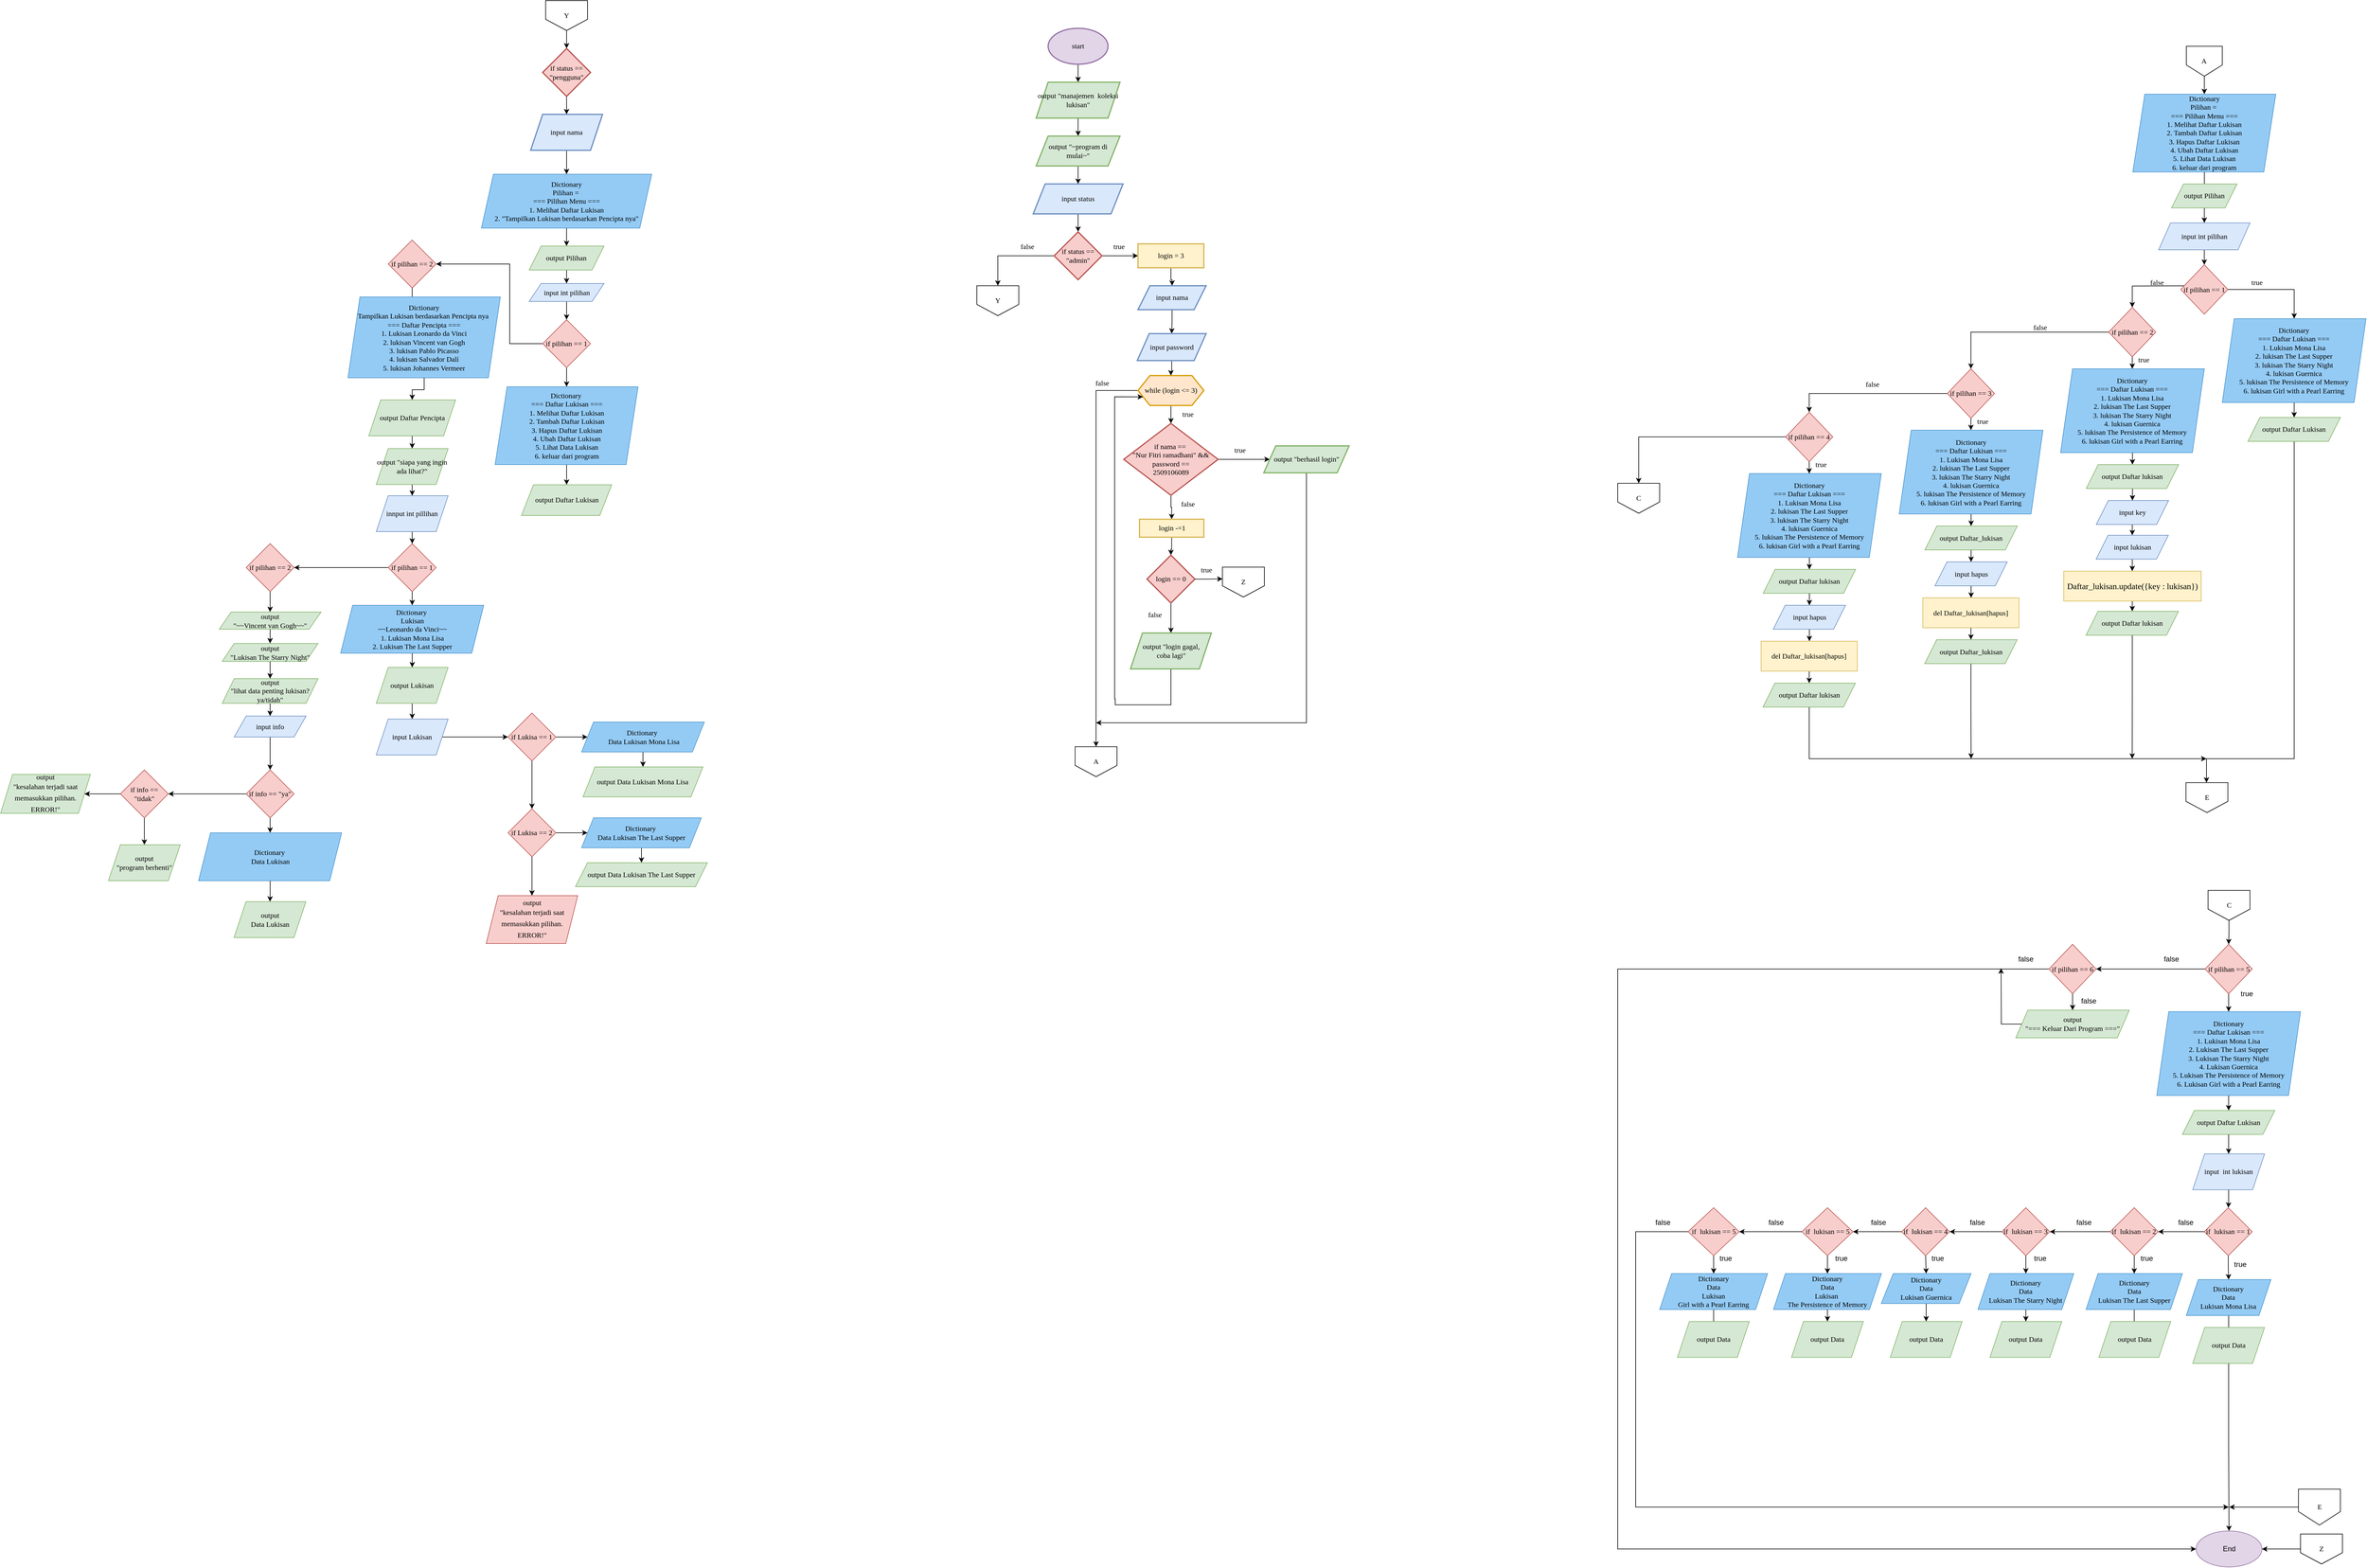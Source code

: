 <mxfile version="28.1.2">
  <diagram id="uWsGWXBrUKvl2gExmZ19" name="Page-1">
    <mxGraphModel dx="4410" dy="1130" grid="1" gridSize="10" guides="1" tooltips="1" connect="1" arrows="1" fold="1" page="0" pageScale="1" pageWidth="850" pageHeight="1100" math="0" shadow="0">
      <root>
        <mxCell id="0" />
        <mxCell id="1" parent="0" />
        <mxCell id="IuzhVvssAzG_RtNLJsLP-1" value="" style="edgeStyle=orthogonalEdgeStyle;rounded=0;orthogonalLoop=1;jettySize=auto;html=1;fontFamily=Times New Roman;fontSize=12;" edge="1" parent="1" source="IuzhVvssAzG_RtNLJsLP-2" target="IuzhVvssAzG_RtNLJsLP-4">
          <mxGeometry relative="1" as="geometry" />
        </mxCell>
        <mxCell id="IuzhVvssAzG_RtNLJsLP-2" value="start" style="strokeWidth=2;html=1;shape=mxgraph.flowchart.start_1;whiteSpace=wrap;fillColor=#e1d5e7;strokeColor=#9673a6;fontFamily=Times New Roman;fontSize=12;" vertex="1" parent="1">
          <mxGeometry x="2679" y="2166.25" width="100" height="60" as="geometry" />
        </mxCell>
        <mxCell id="IuzhVvssAzG_RtNLJsLP-3" value="" style="edgeStyle=orthogonalEdgeStyle;rounded=0;orthogonalLoop=1;jettySize=auto;html=1;fontFamily=Times New Roman;fontSize=12;" edge="1" parent="1" source="IuzhVvssAzG_RtNLJsLP-4" target="IuzhVvssAzG_RtNLJsLP-6">
          <mxGeometry relative="1" as="geometry" />
        </mxCell>
        <mxCell id="IuzhVvssAzG_RtNLJsLP-4" value="output &quot;manajemen&amp;nbsp; koleksi lukisan&quot;" style="shape=parallelogram;perimeter=parallelogramPerimeter;whiteSpace=wrap;html=1;fixedSize=1;fillColor=#d5e8d4;strokeColor=#82b366;strokeWidth=2;fontFamily=Times New Roman;fontSize=12;" vertex="1" parent="1">
          <mxGeometry x="2659" y="2256.25" width="140" height="60" as="geometry" />
        </mxCell>
        <mxCell id="IuzhVvssAzG_RtNLJsLP-5" value="" style="edgeStyle=orthogonalEdgeStyle;rounded=0;orthogonalLoop=1;jettySize=auto;html=1;fontFamily=Times New Roman;fontSize=12;" edge="1" parent="1" source="IuzhVvssAzG_RtNLJsLP-6" target="IuzhVvssAzG_RtNLJsLP-8">
          <mxGeometry relative="1" as="geometry" />
        </mxCell>
        <mxCell id="IuzhVvssAzG_RtNLJsLP-6" value="output &quot;~program di mulai~&quot;" style="shape=parallelogram;perimeter=parallelogramPerimeter;whiteSpace=wrap;html=1;fixedSize=1;fillColor=#d5e8d4;strokeColor=#82b366;strokeWidth=2;fontFamily=Times New Roman;fontSize=12;" vertex="1" parent="1">
          <mxGeometry x="2659" y="2346.25" width="140" height="50" as="geometry" />
        </mxCell>
        <mxCell id="IuzhVvssAzG_RtNLJsLP-7" value="" style="edgeStyle=orthogonalEdgeStyle;rounded=0;orthogonalLoop=1;jettySize=auto;html=1;fontFamily=Times New Roman;fontSize=12;" edge="1" parent="1" source="IuzhVvssAzG_RtNLJsLP-8" target="IuzhVvssAzG_RtNLJsLP-11">
          <mxGeometry relative="1" as="geometry" />
        </mxCell>
        <mxCell id="IuzhVvssAzG_RtNLJsLP-8" value="input status" style="shape=parallelogram;perimeter=parallelogramPerimeter;whiteSpace=wrap;html=1;fixedSize=1;fillColor=#dae8fc;strokeColor=#6c8ebf;strokeWidth=2;fontFamily=Times New Roman;fontSize=12;" vertex="1" parent="1">
          <mxGeometry x="2654" y="2426.25" width="150" height="50" as="geometry" />
        </mxCell>
        <mxCell id="IuzhVvssAzG_RtNLJsLP-9" value="" style="edgeStyle=orthogonalEdgeStyle;rounded=0;orthogonalLoop=1;jettySize=auto;html=1;fontFamily=Times New Roman;fontSize=12;" edge="1" parent="1" source="IuzhVvssAzG_RtNLJsLP-11" target="IuzhVvssAzG_RtNLJsLP-14">
          <mxGeometry relative="1" as="geometry" />
        </mxCell>
        <mxCell id="IuzhVvssAzG_RtNLJsLP-10" value="" style="edgeStyle=orthogonalEdgeStyle;rounded=0;orthogonalLoop=1;jettySize=auto;html=1;entryX=0.5;entryY=0;entryDx=0;entryDy=0;fontFamily=Times New Roman;fontSize=12;" edge="1" parent="1" source="IuzhVvssAzG_RtNLJsLP-11" target="IuzhVvssAzG_RtNLJsLP-43">
          <mxGeometry relative="1" as="geometry">
            <Array as="points">
              <mxPoint x="2595" y="2546.25" />
            </Array>
            <mxPoint x="2589" y="2596.25" as="targetPoint" />
          </mxGeometry>
        </mxCell>
        <mxCell id="IuzhVvssAzG_RtNLJsLP-11" value="if status == &quot;admin&quot;" style="rhombus;whiteSpace=wrap;html=1;fillColor=#f8cecc;strokeColor=#b85450;strokeWidth=2;fontFamily=Times New Roman;fontSize=12;" vertex="1" parent="1">
          <mxGeometry x="2689" y="2506.25" width="80" height="80" as="geometry" />
        </mxCell>
        <mxCell id="IuzhVvssAzG_RtNLJsLP-12" value="true" style="text;html=1;align=center;verticalAlign=middle;resizable=0;points=[];autosize=1;strokeColor=none;fillColor=none;fontFamily=Times New Roman;fontSize=12;" vertex="1" parent="1">
          <mxGeometry x="2776.5" y="2516.25" width="40" height="30" as="geometry" />
        </mxCell>
        <mxCell id="IuzhVvssAzG_RtNLJsLP-13" value="" style="edgeStyle=orthogonalEdgeStyle;rounded=0;orthogonalLoop=1;jettySize=auto;html=1;fontFamily=Times New Roman;fontSize=12;" edge="1" parent="1" source="IuzhVvssAzG_RtNLJsLP-14" target="IuzhVvssAzG_RtNLJsLP-33">
          <mxGeometry relative="1" as="geometry" />
        </mxCell>
        <mxCell id="IuzhVvssAzG_RtNLJsLP-14" value="login = 3" style="whiteSpace=wrap;html=1;fillColor=#fff2cc;strokeColor=#d6b656;strokeWidth=2;fontFamily=Times New Roman;fontSize=12;" vertex="1" parent="1">
          <mxGeometry x="2829" y="2526.25" width="110" height="40" as="geometry" />
        </mxCell>
        <mxCell id="IuzhVvssAzG_RtNLJsLP-15" value="" style="edgeStyle=orthogonalEdgeStyle;rounded=0;orthogonalLoop=1;jettySize=auto;html=1;fontFamily=Times New Roman;fontSize=12;" edge="1" parent="1" source="IuzhVvssAzG_RtNLJsLP-17" target="IuzhVvssAzG_RtNLJsLP-20">
          <mxGeometry relative="1" as="geometry" />
        </mxCell>
        <mxCell id="IuzhVvssAzG_RtNLJsLP-16" style="edgeStyle=orthogonalEdgeStyle;rounded=0;orthogonalLoop=1;jettySize=auto;html=1;entryX=0.5;entryY=0;entryDx=0;entryDy=0;fontFamily=Times New Roman;fontSize=12;" edge="1" parent="1" source="IuzhVvssAzG_RtNLJsLP-17" target="IuzhVvssAzG_RtNLJsLP-36">
          <mxGeometry relative="1" as="geometry">
            <mxPoint x="3069" y="3036.25" as="targetPoint" />
          </mxGeometry>
        </mxCell>
        <mxCell id="IuzhVvssAzG_RtNLJsLP-17" value="while (login &amp;lt;= 3)" style="shape=hexagon;perimeter=hexagonPerimeter2;whiteSpace=wrap;html=1;fixedSize=1;fillColor=#ffe6cc;strokeColor=#d79b00;strokeWidth=2;fontFamily=Times New Roman;fontSize=12;" vertex="1" parent="1">
          <mxGeometry x="2829" y="2746.25" width="110" height="50" as="geometry" />
        </mxCell>
        <mxCell id="IuzhVvssAzG_RtNLJsLP-18" value="" style="edgeStyle=orthogonalEdgeStyle;rounded=0;orthogonalLoop=1;jettySize=auto;html=1;fontFamily=Times New Roman;fontSize=12;" edge="1" parent="1" source="IuzhVvssAzG_RtNLJsLP-20" target="IuzhVvssAzG_RtNLJsLP-22">
          <mxGeometry relative="1" as="geometry" />
        </mxCell>
        <mxCell id="IuzhVvssAzG_RtNLJsLP-19" value="" style="edgeStyle=orthogonalEdgeStyle;rounded=0;orthogonalLoop=1;jettySize=auto;html=1;fontFamily=Times New Roman;fontSize=12;" edge="1" parent="1" source="IuzhVvssAzG_RtNLJsLP-20" target="IuzhVvssAzG_RtNLJsLP-25">
          <mxGeometry relative="1" as="geometry" />
        </mxCell>
        <mxCell id="IuzhVvssAzG_RtNLJsLP-20" value="&lt;font&gt;if nama ==&amp;nbsp;&lt;/font&gt;&lt;div&gt;&lt;font&gt;&quot;Nur Fitri ramadhani&quot; &amp;amp;&amp;amp;&lt;/font&gt;&lt;/div&gt;&lt;div&gt;&lt;font&gt;&amp;nbsp;password ==&amp;nbsp;&lt;/font&gt;&lt;/div&gt;&lt;div&gt;&lt;font&gt;2509106089&lt;/font&gt;&lt;/div&gt;" style="rhombus;whiteSpace=wrap;html=1;fillColor=#f8cecc;strokeColor=#b85450;strokeWidth=2;fontFamily=Times New Roman;fontSize=12;" vertex="1" parent="1">
          <mxGeometry x="2805.25" y="2826.25" width="157.5" height="120" as="geometry" />
        </mxCell>
        <mxCell id="IuzhVvssAzG_RtNLJsLP-21" style="edgeStyle=orthogonalEdgeStyle;rounded=0;orthogonalLoop=1;jettySize=auto;html=1;fontFamily=Times New Roman;fontSize=12;" edge="1" parent="1" source="IuzhVvssAzG_RtNLJsLP-22">
          <mxGeometry relative="1" as="geometry">
            <mxPoint x="2759" y="3326.25" as="targetPoint" />
            <Array as="points">
              <mxPoint x="3110" y="3326.25" />
            </Array>
          </mxGeometry>
        </mxCell>
        <mxCell id="IuzhVvssAzG_RtNLJsLP-22" value="output &quot;berhasil login&quot;" style="shape=parallelogram;perimeter=parallelogramPerimeter;whiteSpace=wrap;html=1;fixedSize=1;fillColor=#d5e8d4;strokeColor=#82b366;strokeWidth=2;fontFamily=Times New Roman;fontSize=12;" vertex="1" parent="1">
          <mxGeometry x="3039" y="2863.75" width="142.5" height="45" as="geometry" />
        </mxCell>
        <mxCell id="IuzhVvssAzG_RtNLJsLP-23" value="true" style="text;html=1;align=center;verticalAlign=middle;resizable=0;points=[];autosize=1;strokeColor=none;fillColor=none;fontFamily=Times New Roman;fontSize=12;" vertex="1" parent="1">
          <mxGeometry x="2979" y="2856.25" width="40" height="30" as="geometry" />
        </mxCell>
        <mxCell id="IuzhVvssAzG_RtNLJsLP-24" value="" style="edgeStyle=orthogonalEdgeStyle;rounded=0;orthogonalLoop=1;jettySize=auto;html=1;fontFamily=Times New Roman;fontSize=12;" edge="1" parent="1" source="IuzhVvssAzG_RtNLJsLP-25" target="IuzhVvssAzG_RtNLJsLP-28">
          <mxGeometry relative="1" as="geometry" />
        </mxCell>
        <mxCell id="IuzhVvssAzG_RtNLJsLP-25" value="login -=1" style="whiteSpace=wrap;html=1;fillColor=#fff2cc;strokeColor=#d6b656;strokeWidth=2;fontFamily=Times New Roman;fontSize=12;" vertex="1" parent="1">
          <mxGeometry x="2831.5" y="2986.25" width="107.5" height="30" as="geometry" />
        </mxCell>
        <mxCell id="IuzhVvssAzG_RtNLJsLP-26" value="false" style="text;html=1;align=center;verticalAlign=middle;resizable=0;points=[];autosize=1;strokeColor=none;fillColor=none;fontFamily=Times New Roman;fontSize=12;" vertex="1" parent="1">
          <mxGeometry x="2886.5" y="2946.25" width="50" height="30" as="geometry" />
        </mxCell>
        <mxCell id="IuzhVvssAzG_RtNLJsLP-27" value="" style="edgeStyle=orthogonalEdgeStyle;rounded=0;orthogonalLoop=1;jettySize=auto;html=1;fontFamily=Times New Roman;fontSize=12;" edge="1" parent="1" source="IuzhVvssAzG_RtNLJsLP-28" target="IuzhVvssAzG_RtNLJsLP-31">
          <mxGeometry relative="1" as="geometry" />
        </mxCell>
        <mxCell id="IuzhVvssAzG_RtNLJsLP-28" value="login == 0" style="rhombus;whiteSpace=wrap;html=1;fillColor=#f8cecc;strokeColor=#b85450;strokeWidth=2;fontFamily=Times New Roman;fontSize=12;" vertex="1" parent="1">
          <mxGeometry x="2844" y="3046.25" width="80" height="80" as="geometry" />
        </mxCell>
        <mxCell id="IuzhVvssAzG_RtNLJsLP-29" value="true" style="text;html=1;align=center;verticalAlign=middle;resizable=0;points=[];autosize=1;strokeColor=none;fillColor=none;fontFamily=Times New Roman;fontSize=12;" vertex="1" parent="1">
          <mxGeometry x="2891.5" y="2796.25" width="40" height="30" as="geometry" />
        </mxCell>
        <mxCell id="IuzhVvssAzG_RtNLJsLP-30" style="edgeStyle=orthogonalEdgeStyle;rounded=0;orthogonalLoop=1;jettySize=auto;html=1;entryX=0;entryY=0.75;entryDx=0;entryDy=0;fontFamily=Times New Roman;fontSize=12;" edge="1" parent="1" source="IuzhVvssAzG_RtNLJsLP-31" target="IuzhVvssAzG_RtNLJsLP-17">
          <mxGeometry relative="1" as="geometry">
            <mxPoint x="2790" y="2796.25" as="targetPoint" />
            <Array as="points">
              <mxPoint x="2884" y="3296.25" />
              <mxPoint x="2791" y="3296.25" />
              <mxPoint x="2791" y="3286.25" />
              <mxPoint x="2790" y="3286.25" />
              <mxPoint x="2790" y="2782.25" />
            </Array>
          </mxGeometry>
        </mxCell>
        <mxCell id="IuzhVvssAzG_RtNLJsLP-31" value="output &quot;login gagal,&lt;div&gt;coba lagi&quot;&lt;/div&gt;" style="shape=parallelogram;perimeter=parallelogramPerimeter;whiteSpace=wrap;html=1;fixedSize=1;fillColor=#d5e8d4;strokeColor=#82b366;strokeWidth=2;fontFamily=Times New Roman;fontSize=12;" vertex="1" parent="1">
          <mxGeometry x="2816.5" y="3176.25" width="135" height="60" as="geometry" />
        </mxCell>
        <mxCell id="IuzhVvssAzG_RtNLJsLP-32" value="" style="edgeStyle=orthogonalEdgeStyle;rounded=0;orthogonalLoop=1;jettySize=auto;html=1;fontFamily=Times New Roman;fontSize=12;" edge="1" parent="1" source="IuzhVvssAzG_RtNLJsLP-33" target="IuzhVvssAzG_RtNLJsLP-35">
          <mxGeometry relative="1" as="geometry" />
        </mxCell>
        <mxCell id="IuzhVvssAzG_RtNLJsLP-33" value="input nama" style="shape=parallelogram;perimeter=parallelogramPerimeter;whiteSpace=wrap;html=1;fixedSize=1;fillColor=#dae8fc;strokeColor=#6c8ebf;strokeWidth=2;fontFamily=Times New Roman;fontSize=12;" vertex="1" parent="1">
          <mxGeometry x="2829" y="2596.25" width="113.75" height="40" as="geometry" />
        </mxCell>
        <mxCell id="IuzhVvssAzG_RtNLJsLP-34" style="edgeStyle=orthogonalEdgeStyle;rounded=0;orthogonalLoop=1;jettySize=auto;html=1;entryX=0.5;entryY=0;entryDx=0;entryDy=0;fontFamily=Times New Roman;fontSize=12;" edge="1" parent="1" source="IuzhVvssAzG_RtNLJsLP-35" target="IuzhVvssAzG_RtNLJsLP-17">
          <mxGeometry relative="1" as="geometry" />
        </mxCell>
        <mxCell id="IuzhVvssAzG_RtNLJsLP-35" value="input password" style="shape=parallelogram;perimeter=parallelogramPerimeter;whiteSpace=wrap;html=1;fixedSize=1;fillColor=#dae8fc;strokeColor=#6c8ebf;strokeWidth=2;fontFamily=Times New Roman;fontSize=12;" vertex="1" parent="1">
          <mxGeometry x="2827.75" y="2676.25" width="115" height="45" as="geometry" />
        </mxCell>
        <mxCell id="IuzhVvssAzG_RtNLJsLP-36" value="A" style="shape=offPageConnector;whiteSpace=wrap;html=1;fontFamily=Times New Roman;fontSize=12;" vertex="1" parent="1">
          <mxGeometry x="2724" y="3366.25" width="70" height="50" as="geometry" />
        </mxCell>
        <mxCell id="IuzhVvssAzG_RtNLJsLP-37" value="true" style="text;html=1;align=center;verticalAlign=middle;resizable=0;points=[];autosize=1;strokeColor=none;fillColor=none;fontFamily=Times New Roman;fontSize=12;" vertex="1" parent="1">
          <mxGeometry x="2922.75" y="3056.25" width="40" height="30" as="geometry" />
        </mxCell>
        <mxCell id="IuzhVvssAzG_RtNLJsLP-38" value="false" style="text;html=1;align=center;verticalAlign=middle;resizable=0;points=[];autosize=1;strokeColor=none;fillColor=none;fontFamily=Times New Roman;fontSize=12;" vertex="1" parent="1">
          <mxGeometry x="2831.5" y="3131.25" width="50" height="30" as="geometry" />
        </mxCell>
        <mxCell id="IuzhVvssAzG_RtNLJsLP-39" value="false" style="text;html=1;align=center;verticalAlign=middle;resizable=0;points=[];autosize=1;strokeColor=none;fillColor=none;fontFamily=Times New Roman;fontSize=12;" vertex="1" parent="1">
          <mxGeometry x="2744" y="2744.25" width="50" height="30" as="geometry" />
        </mxCell>
        <mxCell id="IuzhVvssAzG_RtNLJsLP-40" value="false" style="text;html=1;align=center;verticalAlign=middle;resizable=0;points=[];autosize=1;strokeColor=none;fillColor=none;fontFamily=Times New Roman;fontSize=12;" vertex="1" parent="1">
          <mxGeometry x="2619" y="2516.25" width="50" height="30" as="geometry" />
        </mxCell>
        <mxCell id="IuzhVvssAzG_RtNLJsLP-41" value="Z" style="shape=offPageConnector;whiteSpace=wrap;html=1;fontFamily=Times New Roman;fontSize=12;" vertex="1" parent="1">
          <mxGeometry x="2970" y="3066.25" width="70" height="50" as="geometry" />
        </mxCell>
        <mxCell id="IuzhVvssAzG_RtNLJsLP-42" style="edgeStyle=orthogonalEdgeStyle;rounded=0;orthogonalLoop=1;jettySize=auto;html=1;entryX=0.003;entryY=0.393;entryDx=0;entryDy=0;entryPerimeter=0;fontFamily=Times New Roman;fontSize=12;" edge="1" parent="1" source="IuzhVvssAzG_RtNLJsLP-28" target="IuzhVvssAzG_RtNLJsLP-41">
          <mxGeometry relative="1" as="geometry" />
        </mxCell>
        <mxCell id="IuzhVvssAzG_RtNLJsLP-43" value="Y" style="shape=offPageConnector;whiteSpace=wrap;html=1;fontFamily=Times New Roman;fontSize=12;" vertex="1" parent="1">
          <mxGeometry x="2560" y="2596.25" width="70" height="50" as="geometry" />
        </mxCell>
        <mxCell id="IuzhVvssAzG_RtNLJsLP-44" value="" style="edgeStyle=orthogonalEdgeStyle;rounded=0;orthogonalLoop=1;jettySize=auto;html=1;fontFamily=Times New Roman;fontSize=12;" edge="1" parent="1" source="IuzhVvssAzG_RtNLJsLP-45" target="IuzhVvssAzG_RtNLJsLP-53">
          <mxGeometry relative="1" as="geometry" />
        </mxCell>
        <mxCell id="IuzhVvssAzG_RtNLJsLP-45" value="A" style="shape=offPageConnector;whiteSpace=wrap;html=1;fontFamily=Times New Roman;fontSize=12;" vertex="1" parent="1">
          <mxGeometry x="4579.38" y="2196.25" width="60" height="50" as="geometry" />
        </mxCell>
        <mxCell id="IuzhVvssAzG_RtNLJsLP-46" value="" style="edgeStyle=orthogonalEdgeStyle;rounded=0;orthogonalLoop=1;jettySize=auto;html=1;fontFamily=Times New Roman;fontSize=12;" edge="1" parent="1" source="IuzhVvssAzG_RtNLJsLP-47" target="IuzhVvssAzG_RtNLJsLP-50">
          <mxGeometry relative="1" as="geometry" />
        </mxCell>
        <mxCell id="IuzhVvssAzG_RtNLJsLP-47" value="input int pilihan" style="shape=parallelogram;perimeter=parallelogramPerimeter;whiteSpace=wrap;html=1;fixedSize=1;fillColor=#dae8fc;strokeColor=#6c8ebf;fontFamily=Times New Roman;fontSize=12;" vertex="1" parent="1">
          <mxGeometry x="4533.13" y="2491.25" width="152.5" height="45" as="geometry" />
        </mxCell>
        <mxCell id="IuzhVvssAzG_RtNLJsLP-48" style="edgeStyle=orthogonalEdgeStyle;rounded=0;orthogonalLoop=1;jettySize=auto;html=1;entryX=0.5;entryY=0;entryDx=0;entryDy=0;fontFamily=Times New Roman;fontSize=12;" edge="1" parent="1" source="IuzhVvssAzG_RtNLJsLP-50" target="IuzhVvssAzG_RtNLJsLP-57">
          <mxGeometry relative="1" as="geometry">
            <mxPoint x="4759" y="2651.25" as="targetPoint" />
            <Array as="points">
              <mxPoint x="4759" y="2602.25" />
            </Array>
          </mxGeometry>
        </mxCell>
        <mxCell id="IuzhVvssAzG_RtNLJsLP-49" style="edgeStyle=orthogonalEdgeStyle;rounded=0;orthogonalLoop=1;jettySize=auto;html=1;entryX=0.5;entryY=0;entryDx=0;entryDy=0;" edge="1" parent="1" target="IuzhVvssAzG_RtNLJsLP-76">
          <mxGeometry relative="1" as="geometry">
            <mxPoint x="4600" y="2596.25" as="sourcePoint" />
          </mxGeometry>
        </mxCell>
        <mxCell id="IuzhVvssAzG_RtNLJsLP-50" value="if pilihan == 1" style="rhombus;whiteSpace=wrap;html=1;fillColor=#f8cecc;strokeColor=#b85450;fontFamily=Times New Roman;fontSize=12;" vertex="1" parent="1">
          <mxGeometry x="4570" y="2561.25" width="78.75" height="82.5" as="geometry" />
        </mxCell>
        <mxCell id="IuzhVvssAzG_RtNLJsLP-51" value="true" style="text;html=1;align=center;verticalAlign=middle;resizable=0;points=[];autosize=1;strokeColor=none;fillColor=none;fontFamily=Times New Roman;fontSize=12;" vertex="1" parent="1">
          <mxGeometry x="4677.43" y="2576.25" width="40" height="30" as="geometry" />
        </mxCell>
        <mxCell id="IuzhVvssAzG_RtNLJsLP-52" value="" style="edgeStyle=orthogonalEdgeStyle;rounded=0;orthogonalLoop=1;jettySize=auto;html=1;fontFamily=Times New Roman;fontSize=12;" edge="1" parent="1" source="IuzhVvssAzG_RtNLJsLP-53" target="IuzhVvssAzG_RtNLJsLP-55">
          <mxGeometry relative="1" as="geometry" />
        </mxCell>
        <mxCell id="IuzhVvssAzG_RtNLJsLP-53" value="Dictionary&lt;div&gt;&lt;span style=&quot;background-color: transparent;&quot;&gt;Pilihan =&amp;nbsp;&lt;/span&gt;&lt;/div&gt;&lt;div&gt;&lt;span style=&quot;background-color: transparent;&quot;&gt;=== Pilihan Menu ===&lt;/span&gt;&lt;div&gt;1. Melihat Daftar Lukisan&lt;/div&gt;&lt;div&gt;2. Tambah Daftar Lukisan&lt;/div&gt;&lt;div&gt;3. Hapus Daftar Lukisan&lt;/div&gt;&lt;div&gt;4. Ubah Daftar Lukisan&lt;/div&gt;&lt;div&gt;5. Lihat Data Lukisan&lt;/div&gt;&lt;div&gt;6. keluar dari program&lt;/div&gt;&lt;/div&gt;" style="shape=parallelogram;perimeter=parallelogramPerimeter;whiteSpace=wrap;html=1;fixedSize=1;fillColor=light-dark(#94cbf5, #ededed);strokeColor=light-dark(#4d95cb, #ededed);fontFamily=Times New Roman;fontSize=12;" vertex="1" parent="1">
          <mxGeometry x="4490.05" y="2276.25" width="238.67" height="130" as="geometry" />
        </mxCell>
        <mxCell id="IuzhVvssAzG_RtNLJsLP-54" value="" style="edgeStyle=orthogonalEdgeStyle;rounded=0;orthogonalLoop=1;jettySize=auto;html=1;entryX=0.5;entryY=0;entryDx=0;entryDy=0;fontFamily=Times New Roman;fontSize=12;" edge="1" parent="1" source="IuzhVvssAzG_RtNLJsLP-55" target="IuzhVvssAzG_RtNLJsLP-47">
          <mxGeometry relative="1" as="geometry">
            <mxPoint x="4620" y="2491.25" as="targetPoint" />
          </mxGeometry>
        </mxCell>
        <mxCell id="IuzhVvssAzG_RtNLJsLP-55" value="output Pilihan" style="shape=parallelogram;perimeter=parallelogramPerimeter;whiteSpace=wrap;html=1;fixedSize=1;fillColor=#d5e8d4;strokeColor=#82b366;fontFamily=Times New Roman;fontSize=12;" vertex="1" parent="1">
          <mxGeometry x="4554.69" y="2426.25" width="109.38" height="40" as="geometry" />
        </mxCell>
        <mxCell id="IuzhVvssAzG_RtNLJsLP-56" value="" style="edgeStyle=orthogonalEdgeStyle;rounded=0;orthogonalLoop=1;jettySize=auto;html=1;fontFamily=Times New Roman;fontSize=12;" edge="1" parent="1" source="IuzhVvssAzG_RtNLJsLP-57" target="IuzhVvssAzG_RtNLJsLP-59">
          <mxGeometry relative="1" as="geometry" />
        </mxCell>
        <mxCell id="IuzhVvssAzG_RtNLJsLP-57" value="Dictionary&lt;div&gt;&lt;div&gt;&lt;div&gt;=== Daftar Lukisan ===&lt;/div&gt;&lt;div&gt;1. Lukisan Mona Lisa&lt;/div&gt;&lt;div&gt;2. lukisan The Last Supper&lt;/div&gt;&lt;div&gt;3. lukisan The Starry Night&lt;/div&gt;&lt;div&gt;4. lukisan Guernica&lt;/div&gt;&lt;div&gt;5. lukisan The Persistence of Memory&lt;/div&gt;&lt;div&gt;6. lukisan Girl with a Pearl Earring&lt;/div&gt;&lt;/div&gt;&lt;/div&gt;" style="shape=parallelogram;perimeter=parallelogramPerimeter;whiteSpace=wrap;html=1;fixedSize=1;fillColor=light-dark(#94cbf5, #ededed);strokeColor=light-dark(#4d95cb, #ededed);fontFamily=Times New Roman;fontSize=12;" vertex="1" parent="1">
          <mxGeometry x="4639.38" y="2651.25" width="240" height="140" as="geometry" />
        </mxCell>
        <mxCell id="IuzhVvssAzG_RtNLJsLP-58" style="edgeStyle=orthogonalEdgeStyle;rounded=0;orthogonalLoop=1;jettySize=auto;html=1;entryX=0.5;entryY=0;entryDx=0;entryDy=0;" edge="1" parent="1" source="IuzhVvssAzG_RtNLJsLP-59" target="IuzhVvssAzG_RtNLJsLP-178">
          <mxGeometry relative="1" as="geometry">
            <mxPoint x="4612.82" y="3416.25" as="targetPoint" />
            <Array as="points">
              <mxPoint x="4759" y="3386.25" />
              <mxPoint x="4613" y="3386.25" />
              <mxPoint x="4613" y="3426.25" />
            </Array>
          </mxGeometry>
        </mxCell>
        <mxCell id="IuzhVvssAzG_RtNLJsLP-59" value="output Daftar Lukisan" style="shape=parallelogram;perimeter=parallelogramPerimeter;whiteSpace=wrap;html=1;fixedSize=1;fillColor=#d5e8d4;strokeColor=#82b366;fontFamily=Times New Roman;fontSize=12;" vertex="1" parent="1">
          <mxGeometry x="4682.2" y="2816.25" width="154.37" height="40" as="geometry" />
        </mxCell>
        <mxCell id="IuzhVvssAzG_RtNLJsLP-60" style="edgeStyle=orthogonalEdgeStyle;rounded=0;orthogonalLoop=1;jettySize=auto;html=1;entryX=0.5;entryY=0;entryDx=0;entryDy=0;fontFamily=Times New Roman;fontSize=12;" edge="1" parent="1" source="IuzhVvssAzG_RtNLJsLP-62" target="IuzhVvssAzG_RtNLJsLP-73">
          <mxGeometry relative="1" as="geometry">
            <mxPoint x="4220" y="2837.5" as="targetPoint" />
          </mxGeometry>
        </mxCell>
        <mxCell id="IuzhVvssAzG_RtNLJsLP-61" style="edgeStyle=orthogonalEdgeStyle;rounded=0;orthogonalLoop=1;jettySize=auto;html=1;entryX=0.5;entryY=0;entryDx=0;entryDy=0;" edge="1" parent="1" source="IuzhVvssAzG_RtNLJsLP-62" target="IuzhVvssAzG_RtNLJsLP-94">
          <mxGeometry relative="1" as="geometry" />
        </mxCell>
        <mxCell id="IuzhVvssAzG_RtNLJsLP-62" value="if pilihan == 3" style="rhombus;whiteSpace=wrap;html=1;fillColor=#f8cecc;strokeColor=#b85450;fontFamily=Times New Roman;fontSize=12;" vertex="1" parent="1">
          <mxGeometry x="4180.32" y="2735" width="78.75" height="82.5" as="geometry" />
        </mxCell>
        <mxCell id="IuzhVvssAzG_RtNLJsLP-63" value="" style="edgeStyle=orthogonalEdgeStyle;rounded=0;orthogonalLoop=1;jettySize=auto;html=1;fontFamily=Times New Roman;fontSize=12;exitX=0.5;exitY=1;exitDx=0;exitDy=0;" edge="1" parent="1" source="IuzhVvssAzG_RtNLJsLP-73" target="IuzhVvssAzG_RtNLJsLP-65">
          <mxGeometry relative="1" as="geometry">
            <mxPoint x="4220.026" y="2977.5" as="sourcePoint" />
          </mxGeometry>
        </mxCell>
        <mxCell id="IuzhVvssAzG_RtNLJsLP-64" value="" style="edgeStyle=orthogonalEdgeStyle;rounded=0;orthogonalLoop=1;jettySize=auto;html=1;fontFamily=Times New Roman;fontSize=12;" edge="1" parent="1" source="IuzhVvssAzG_RtNLJsLP-65" target="IuzhVvssAzG_RtNLJsLP-67">
          <mxGeometry relative="1" as="geometry" />
        </mxCell>
        <mxCell id="IuzhVvssAzG_RtNLJsLP-65" value="output Daftar_lukisan" style="shape=parallelogram;perimeter=parallelogramPerimeter;whiteSpace=wrap;html=1;fixedSize=1;fillColor=#d5e8d4;strokeColor=#82b366;fontFamily=Times New Roman;fontSize=12;" vertex="1" parent="1">
          <mxGeometry x="4142.82" y="2997.5" width="154.37" height="40" as="geometry" />
        </mxCell>
        <mxCell id="IuzhVvssAzG_RtNLJsLP-66" value="" style="edgeStyle=orthogonalEdgeStyle;rounded=0;orthogonalLoop=1;jettySize=auto;html=1;fontFamily=Times New Roman;fontSize=12;" edge="1" parent="1" source="IuzhVvssAzG_RtNLJsLP-67" target="IuzhVvssAzG_RtNLJsLP-69">
          <mxGeometry relative="1" as="geometry" />
        </mxCell>
        <mxCell id="IuzhVvssAzG_RtNLJsLP-67" value="input hapus" style="shape=parallelogram;perimeter=parallelogramPerimeter;whiteSpace=wrap;html=1;fixedSize=1;fillColor=#dae8fc;strokeColor=#6c8ebf;fontFamily=Times New Roman;fontSize=12;" vertex="1" parent="1">
          <mxGeometry x="4159.69" y="3057.5" width="120.63" height="40" as="geometry" />
        </mxCell>
        <mxCell id="IuzhVvssAzG_RtNLJsLP-68" style="edgeStyle=orthogonalEdgeStyle;rounded=0;orthogonalLoop=1;jettySize=auto;html=1;entryX=0.5;entryY=0;entryDx=0;entryDy=0;" edge="1" parent="1" source="IuzhVvssAzG_RtNLJsLP-69" target="IuzhVvssAzG_RtNLJsLP-71">
          <mxGeometry relative="1" as="geometry" />
        </mxCell>
        <mxCell id="IuzhVvssAzG_RtNLJsLP-69" value="&lt;div style=&quot;line-height: 19px; white-space: pre;&quot;&gt;&lt;font style=&quot;color: rgb(0, 0, 0);&quot;&gt;del Daftar_lukisan[hapus]&lt;/font&gt;&lt;/div&gt;" style="whiteSpace=wrap;html=1;fillColor=#fff2cc;strokeColor=#d6b656;fontFamily=Times New Roman;fontSize=12;" vertex="1" parent="1">
          <mxGeometry x="4139.38" y="3117.5" width="160.64" height="50" as="geometry" />
        </mxCell>
        <mxCell id="IuzhVvssAzG_RtNLJsLP-70" style="edgeStyle=orthogonalEdgeStyle;rounded=0;orthogonalLoop=1;jettySize=auto;html=1;" edge="1" parent="1" source="IuzhVvssAzG_RtNLJsLP-71">
          <mxGeometry relative="1" as="geometry">
            <mxPoint x="4220" y="3386.25" as="targetPoint" />
          </mxGeometry>
        </mxCell>
        <mxCell id="IuzhVvssAzG_RtNLJsLP-71" value="output Daftar_lukisan" style="shape=parallelogram;perimeter=parallelogramPerimeter;whiteSpace=wrap;html=1;fixedSize=1;fillColor=#d5e8d4;strokeColor=#82b366;fontFamily=Times New Roman;fontSize=12;" vertex="1" parent="1">
          <mxGeometry x="4142.51" y="3187.5" width="154.37" height="40" as="geometry" />
        </mxCell>
        <mxCell id="IuzhVvssAzG_RtNLJsLP-72" value="true" style="text;html=1;align=center;verticalAlign=middle;resizable=0;points=[];autosize=1;strokeColor=none;fillColor=none;fontFamily=Times New Roman;fontSize=12;" vertex="1" parent="1">
          <mxGeometry x="4219.07" y="2807.5" width="40" height="30" as="geometry" />
        </mxCell>
        <mxCell id="IuzhVvssAzG_RtNLJsLP-73" value="Dictionary&lt;div&gt;&lt;span style=&quot;background-color: transparent; color: light-dark(rgb(0, 0, 0), rgb(255, 255, 255));&quot;&gt;=== Daftar Lukisan ===&lt;/span&gt;&lt;div&gt;&lt;div&gt;1. Lukisan Mona Lisa&lt;/div&gt;&lt;div&gt;2. lukisan The Last Supper&lt;/div&gt;&lt;div&gt;3. lukisan The Starry Night&lt;/div&gt;&lt;div&gt;4. lukisan Guernica&lt;/div&gt;&lt;div&gt;5. lukisan The Persistence of Memory&lt;/div&gt;&lt;div&gt;6. lukisan Girl with a Pearl Earring&lt;/div&gt;&lt;/div&gt;&lt;/div&gt;" style="shape=parallelogram;perimeter=parallelogramPerimeter;whiteSpace=wrap;html=1;fixedSize=1;fillColor=light-dark(#94cbf5, #ededed);strokeColor=light-dark(#4d95cb, #ededed);fontFamily=Times New Roman;fontSize=12;" vertex="1" parent="1">
          <mxGeometry x="4100" y="2837.5" width="240" height="140" as="geometry" />
        </mxCell>
        <mxCell id="IuzhVvssAzG_RtNLJsLP-74" style="edgeStyle=orthogonalEdgeStyle;rounded=0;orthogonalLoop=1;jettySize=auto;html=1;entryX=0.5;entryY=0;entryDx=0;entryDy=0;fontFamily=Times New Roman;fontSize=12;" edge="1" parent="1" source="IuzhVvssAzG_RtNLJsLP-76" target="IuzhVvssAzG_RtNLJsLP-88">
          <mxGeometry relative="1" as="geometry">
            <mxPoint x="4489.38" y="2735" as="targetPoint" />
          </mxGeometry>
        </mxCell>
        <mxCell id="IuzhVvssAzG_RtNLJsLP-75" style="edgeStyle=orthogonalEdgeStyle;rounded=0;orthogonalLoop=1;jettySize=auto;html=1;entryX=0.5;entryY=0;entryDx=0;entryDy=0;" edge="1" parent="1" source="IuzhVvssAzG_RtNLJsLP-76" target="IuzhVvssAzG_RtNLJsLP-62">
          <mxGeometry relative="1" as="geometry" />
        </mxCell>
        <mxCell id="IuzhVvssAzG_RtNLJsLP-76" value="if pilihan == 2" style="rhombus;whiteSpace=wrap;html=1;fillColor=#f8cecc;strokeColor=#b85450;fontFamily=Times New Roman;fontSize=12;" vertex="1" parent="1">
          <mxGeometry x="4449.7" y="2632.5" width="78.75" height="82.5" as="geometry" />
        </mxCell>
        <mxCell id="IuzhVvssAzG_RtNLJsLP-77" value="" style="edgeStyle=orthogonalEdgeStyle;rounded=0;orthogonalLoop=1;jettySize=auto;html=1;fontFamily=Times New Roman;fontSize=12;exitX=0.5;exitY=1;exitDx=0;exitDy=0;" edge="1" parent="1" source="IuzhVvssAzG_RtNLJsLP-88" target="IuzhVvssAzG_RtNLJsLP-79">
          <mxGeometry relative="1" as="geometry">
            <mxPoint x="4489.406" y="2875" as="sourcePoint" />
          </mxGeometry>
        </mxCell>
        <mxCell id="IuzhVvssAzG_RtNLJsLP-78" value="" style="edgeStyle=orthogonalEdgeStyle;rounded=0;orthogonalLoop=1;jettySize=auto;html=1;fontFamily=Times New Roman;fontSize=12;" edge="1" parent="1" source="IuzhVvssAzG_RtNLJsLP-79" target="IuzhVvssAzG_RtNLJsLP-82">
          <mxGeometry relative="1" as="geometry" />
        </mxCell>
        <mxCell id="IuzhVvssAzG_RtNLJsLP-79" value="output Daftar lukisan" style="shape=parallelogram;perimeter=parallelogramPerimeter;whiteSpace=wrap;html=1;fixedSize=1;fillColor=#d5e8d4;strokeColor=#82b366;fontFamily=Times New Roman;fontSize=12;" vertex="1" parent="1">
          <mxGeometry x="4412.2" y="2895" width="154.37" height="40" as="geometry" />
        </mxCell>
        <mxCell id="IuzhVvssAzG_RtNLJsLP-80" value="" style="edgeStyle=orthogonalEdgeStyle;rounded=0;orthogonalLoop=1;jettySize=auto;html=1;fontFamily=Times New Roman;fontSize=12;exitX=0.5;exitY=1;exitDx=0;exitDy=0;" edge="1" parent="1" source="IuzhVvssAzG_RtNLJsLP-90" target="IuzhVvssAzG_RtNLJsLP-84">
          <mxGeometry relative="1" as="geometry">
            <mxPoint x="4489.4" y="3091" as="sourcePoint" />
          </mxGeometry>
        </mxCell>
        <mxCell id="IuzhVvssAzG_RtNLJsLP-81" style="edgeStyle=orthogonalEdgeStyle;rounded=0;orthogonalLoop=1;jettySize=auto;html=1;entryX=0.5;entryY=0;entryDx=0;entryDy=0;" edge="1" parent="1" source="IuzhVvssAzG_RtNLJsLP-82" target="IuzhVvssAzG_RtNLJsLP-90">
          <mxGeometry relative="1" as="geometry">
            <Array as="points">
              <mxPoint x="4489" y="3010" />
            </Array>
          </mxGeometry>
        </mxCell>
        <mxCell id="IuzhVvssAzG_RtNLJsLP-82" value="input key" style="shape=parallelogram;perimeter=parallelogramPerimeter;whiteSpace=wrap;html=1;fixedSize=1;fillColor=#dae8fc;strokeColor=#6c8ebf;fontFamily=Times New Roman;fontSize=12;" vertex="1" parent="1">
          <mxGeometry x="4429.07" y="2955" width="120.63" height="40" as="geometry" />
        </mxCell>
        <mxCell id="IuzhVvssAzG_RtNLJsLP-83" style="edgeStyle=orthogonalEdgeStyle;rounded=0;orthogonalLoop=1;jettySize=auto;html=1;entryX=0.5;entryY=0;entryDx=0;entryDy=0;fontFamily=Times New Roman;" edge="1" parent="1" source="IuzhVvssAzG_RtNLJsLP-84" target="IuzhVvssAzG_RtNLJsLP-86">
          <mxGeometry relative="1" as="geometry">
            <Array as="points">
              <mxPoint x="4489" y="3140" />
            </Array>
          </mxGeometry>
        </mxCell>
        <mxCell id="IuzhVvssAzG_RtNLJsLP-84" value="&lt;div style=&quot;line-height: 19px; white-space: pre;&quot;&gt;&lt;div style=&quot;font-size: 14px; line-height: 19px;&quot;&gt;&lt;font style=&quot;color: rgb(0, 0, 0);&quot;&gt;&lt;span&gt;Daftar_lukisan&lt;/span&gt;.&lt;span&gt;update&lt;/span&gt;({&lt;span&gt;key&lt;/span&gt; : &lt;span&gt;lukisan&lt;/span&gt;})&lt;/font&gt;&lt;/div&gt;&lt;/div&gt;" style="whiteSpace=wrap;html=1;fillColor=#fff2cc;strokeColor=#d6b656;fontFamily=Times New Roman;fontSize=12;" vertex="1" parent="1">
          <mxGeometry x="4374.68" y="3073" width="229.4" height="50" as="geometry" />
        </mxCell>
        <mxCell id="IuzhVvssAzG_RtNLJsLP-85" style="edgeStyle=orthogonalEdgeStyle;rounded=0;orthogonalLoop=1;jettySize=auto;html=1;" edge="1" parent="1" source="IuzhVvssAzG_RtNLJsLP-86">
          <mxGeometry relative="1" as="geometry">
            <mxPoint x="4489" y="3386.25" as="targetPoint" />
          </mxGeometry>
        </mxCell>
        <mxCell id="IuzhVvssAzG_RtNLJsLP-86" value="output Daftar lukisan" style="shape=parallelogram;perimeter=parallelogramPerimeter;whiteSpace=wrap;html=1;fixedSize=1;fillColor=#d5e8d4;strokeColor=#82b366;fontFamily=Times New Roman;fontSize=12;" vertex="1" parent="1">
          <mxGeometry x="4411.89" y="3140" width="154.37" height="40" as="geometry" />
        </mxCell>
        <mxCell id="IuzhVvssAzG_RtNLJsLP-87" value="true" style="text;html=1;align=center;verticalAlign=middle;resizable=0;points=[];autosize=1;strokeColor=none;fillColor=none;fontFamily=Times New Roman;fontSize=12;" vertex="1" parent="1">
          <mxGeometry x="4488.45" y="2705" width="40" height="30" as="geometry" />
        </mxCell>
        <mxCell id="IuzhVvssAzG_RtNLJsLP-88" value="Dictionary&lt;div&gt;&lt;div&gt;&lt;div&gt;=== Daftar Lukisan ===&lt;/div&gt;&lt;div&gt;1. Lukisan Mona Lisa&lt;/div&gt;&lt;div&gt;2. lukisan The Last Supper&lt;/div&gt;&lt;div&gt;3. lukisan The Starry Night&lt;/div&gt;&lt;div&gt;4. lukisan Guernica&lt;/div&gt;&lt;div&gt;5. lukisan The Persistence of Memory&lt;/div&gt;&lt;div&gt;6. lukisan Girl with a Pearl Earring&lt;/div&gt;&lt;/div&gt;&lt;/div&gt;" style="shape=parallelogram;perimeter=parallelogramPerimeter;whiteSpace=wrap;html=1;fixedSize=1;fillColor=light-dark(#94cbf5, #ededed);strokeColor=light-dark(#4d95cb, #ededed);fontFamily=Times New Roman;fontSize=12;" vertex="1" parent="1">
          <mxGeometry x="4369.38" y="2735" width="240" height="140" as="geometry" />
        </mxCell>
        <mxCell id="IuzhVvssAzG_RtNLJsLP-89" value="false" style="text;html=1;align=center;verticalAlign=middle;resizable=0;points=[];autosize=1;strokeColor=none;fillColor=none;fontFamily=Times New Roman;fontSize=12;" vertex="1" parent="1">
          <mxGeometry x="4504.69" y="2576.25" width="50" height="30" as="geometry" />
        </mxCell>
        <mxCell id="IuzhVvssAzG_RtNLJsLP-90" value="input lukisan" style="shape=parallelogram;perimeter=parallelogramPerimeter;whiteSpace=wrap;html=1;fixedSize=1;fillColor=#dae8fc;strokeColor=#6c8ebf;fontFamily=Times New Roman;fontSize=12;" vertex="1" parent="1">
          <mxGeometry x="4428.76" y="3013" width="120.63" height="40" as="geometry" />
        </mxCell>
        <mxCell id="IuzhVvssAzG_RtNLJsLP-91" value="false" style="text;html=1;align=center;verticalAlign=middle;resizable=0;points=[];autosize=1;strokeColor=none;fillColor=none;fontFamily=Times New Roman;fontSize=12;" vertex="1" parent="1">
          <mxGeometry x="4310" y="2651.25" width="50" height="30" as="geometry" />
        </mxCell>
        <mxCell id="IuzhVvssAzG_RtNLJsLP-92" style="edgeStyle=orthogonalEdgeStyle;rounded=0;orthogonalLoop=1;jettySize=auto;html=1;entryX=0.5;entryY=0;entryDx=0;entryDy=0;fontFamily=Times New Roman;fontSize=12;" edge="1" parent="1" source="IuzhVvssAzG_RtNLJsLP-94" target="IuzhVvssAzG_RtNLJsLP-105">
          <mxGeometry relative="1" as="geometry">
            <mxPoint x="3950.0" y="2910" as="targetPoint" />
          </mxGeometry>
        </mxCell>
        <mxCell id="IuzhVvssAzG_RtNLJsLP-93" value="" style="edgeStyle=orthogonalEdgeStyle;rounded=0;orthogonalLoop=1;jettySize=auto;html=1;entryX=0.5;entryY=0;entryDx=0;entryDy=0;" edge="1" parent="1" source="IuzhVvssAzG_RtNLJsLP-94" target="IuzhVvssAzG_RtNLJsLP-114">
          <mxGeometry relative="1" as="geometry">
            <mxPoint x="3649.375" y="2875" as="targetPoint" />
          </mxGeometry>
        </mxCell>
        <mxCell id="IuzhVvssAzG_RtNLJsLP-94" value="if pilihan == 4" style="rhombus;whiteSpace=wrap;html=1;fillColor=#f8cecc;strokeColor=#b85450;fontFamily=Times New Roman;fontSize=12;" vertex="1" parent="1">
          <mxGeometry x="3910.32" y="2807.5" width="78.75" height="82.5" as="geometry" />
        </mxCell>
        <mxCell id="IuzhVvssAzG_RtNLJsLP-95" value="" style="edgeStyle=orthogonalEdgeStyle;rounded=0;orthogonalLoop=1;jettySize=auto;html=1;fontFamily=Times New Roman;fontSize=12;exitX=0.5;exitY=1;exitDx=0;exitDy=0;" edge="1" parent="1" source="IuzhVvssAzG_RtNLJsLP-105" target="IuzhVvssAzG_RtNLJsLP-97">
          <mxGeometry relative="1" as="geometry">
            <mxPoint x="3950.026" y="3050" as="sourcePoint" />
          </mxGeometry>
        </mxCell>
        <mxCell id="IuzhVvssAzG_RtNLJsLP-96" value="" style="edgeStyle=orthogonalEdgeStyle;rounded=0;orthogonalLoop=1;jettySize=auto;html=1;fontFamily=Times New Roman;fontSize=12;" edge="1" parent="1" source="IuzhVvssAzG_RtNLJsLP-97" target="IuzhVvssAzG_RtNLJsLP-99">
          <mxGeometry relative="1" as="geometry" />
        </mxCell>
        <mxCell id="IuzhVvssAzG_RtNLJsLP-97" value="output Daftar lukisan" style="shape=parallelogram;perimeter=parallelogramPerimeter;whiteSpace=wrap;html=1;fixedSize=1;fillColor=#d5e8d4;strokeColor=#82b366;fontFamily=Times New Roman;fontSize=12;" vertex="1" parent="1">
          <mxGeometry x="3872.82" y="3070" width="154.37" height="40" as="geometry" />
        </mxCell>
        <mxCell id="IuzhVvssAzG_RtNLJsLP-98" value="" style="edgeStyle=orthogonalEdgeStyle;rounded=0;orthogonalLoop=1;jettySize=auto;html=1;fontFamily=Times New Roman;fontSize=12;" edge="1" parent="1" source="IuzhVvssAzG_RtNLJsLP-99" target="IuzhVvssAzG_RtNLJsLP-101">
          <mxGeometry relative="1" as="geometry" />
        </mxCell>
        <mxCell id="IuzhVvssAzG_RtNLJsLP-99" value="input hapus" style="shape=parallelogram;perimeter=parallelogramPerimeter;whiteSpace=wrap;html=1;fixedSize=1;fillColor=#dae8fc;strokeColor=#6c8ebf;fontFamily=Times New Roman;fontSize=12;" vertex="1" parent="1">
          <mxGeometry x="3889.69" y="3130" width="120.63" height="40" as="geometry" />
        </mxCell>
        <mxCell id="IuzhVvssAzG_RtNLJsLP-100" style="edgeStyle=orthogonalEdgeStyle;rounded=0;orthogonalLoop=1;jettySize=auto;html=1;entryX=0.5;entryY=0;entryDx=0;entryDy=0;" edge="1" parent="1" source="IuzhVvssAzG_RtNLJsLP-101" target="IuzhVvssAzG_RtNLJsLP-103">
          <mxGeometry relative="1" as="geometry" />
        </mxCell>
        <mxCell id="IuzhVvssAzG_RtNLJsLP-101" value="&lt;div style=&quot;line-height: 19px; white-space: pre;&quot;&gt;&lt;font style=&quot;color: rgb(0, 0, 0);&quot;&gt;del Daftar_lukisan[hapus]&lt;/font&gt;&lt;/div&gt;" style="whiteSpace=wrap;html=1;fillColor=#fff2cc;strokeColor=#d6b656;fontFamily=Times New Roman;fontSize=12;" vertex="1" parent="1">
          <mxGeometry x="3869.38" y="3190" width="160.64" height="50" as="geometry" />
        </mxCell>
        <mxCell id="IuzhVvssAzG_RtNLJsLP-102" style="edgeStyle=orthogonalEdgeStyle;rounded=0;orthogonalLoop=1;jettySize=auto;html=1;" edge="1" parent="1" source="IuzhVvssAzG_RtNLJsLP-103">
          <mxGeometry relative="1" as="geometry">
            <mxPoint x="4613" y="3386.25" as="targetPoint" />
            <Array as="points">
              <mxPoint x="3950" y="3386.25" />
              <mxPoint x="4613" y="3386.25" />
            </Array>
          </mxGeometry>
        </mxCell>
        <mxCell id="IuzhVvssAzG_RtNLJsLP-103" value="output Daftar lukisan" style="shape=parallelogram;perimeter=parallelogramPerimeter;whiteSpace=wrap;html=1;fixedSize=1;fillColor=#d5e8d4;strokeColor=#82b366;fontFamily=Times New Roman;fontSize=12;" vertex="1" parent="1">
          <mxGeometry x="3872.51" y="3260" width="154.37" height="40" as="geometry" />
        </mxCell>
        <mxCell id="IuzhVvssAzG_RtNLJsLP-104" value="true" style="text;html=1;align=center;verticalAlign=middle;resizable=0;points=[];autosize=1;strokeColor=none;fillColor=none;fontFamily=Times New Roman;fontSize=12;" vertex="1" parent="1">
          <mxGeometry x="3949.07" y="2880" width="40" height="30" as="geometry" />
        </mxCell>
        <mxCell id="IuzhVvssAzG_RtNLJsLP-105" value="Dictionary&lt;div&gt;&lt;div&gt;&lt;div&gt;=== Daftar Lukisan ===&lt;/div&gt;&lt;div&gt;1. Lukisan Mona Lisa&lt;/div&gt;&lt;div&gt;2. lukisan The Last Supper&lt;/div&gt;&lt;div&gt;3. lukisan The Starry Night&lt;/div&gt;&lt;div&gt;4. lukisan Guernica&lt;/div&gt;&lt;div&gt;5. lukisan The Persistence of Memory&lt;/div&gt;&lt;div&gt;6. lukisan Girl with a Pearl Earring&lt;/div&gt;&lt;/div&gt;&lt;/div&gt;" style="shape=parallelogram;perimeter=parallelogramPerimeter;whiteSpace=wrap;html=1;fixedSize=1;fillColor=light-dark(#94cbf5, #ededed);strokeColor=light-dark(#4d95cb, #ededed);fontFamily=Times New Roman;fontSize=12;" vertex="1" parent="1">
          <mxGeometry x="3830" y="2910" width="240" height="140" as="geometry" />
        </mxCell>
        <mxCell id="IuzhVvssAzG_RtNLJsLP-106" value="false" style="text;html=1;align=center;verticalAlign=middle;resizable=0;points=[];autosize=1;strokeColor=none;fillColor=none;fontFamily=Times New Roman;fontSize=12;" vertex="1" parent="1">
          <mxGeometry x="4030.02" y="2746.25" width="50" height="30" as="geometry" />
        </mxCell>
        <mxCell id="IuzhVvssAzG_RtNLJsLP-107" value="" style="edgeStyle=orthogonalEdgeStyle;rounded=0;orthogonalLoop=1;jettySize=auto;html=1;fontFamily=Times New Roman;fontSize=12;" edge="1" parent="1" source="IuzhVvssAzG_RtNLJsLP-108" target="IuzhVvssAzG_RtNLJsLP-110">
          <mxGeometry relative="1" as="geometry" />
        </mxCell>
        <mxCell id="IuzhVvssAzG_RtNLJsLP-108" value="Dictionary&lt;div&gt;&lt;div&gt;&lt;div&gt;=== Daftar Lukisan ===&lt;/div&gt;&lt;div&gt;1. Lukisan Mona Lisa&lt;/div&gt;&lt;div&gt;2. Lukisan The Last Supper&lt;/div&gt;&lt;div&gt;3. Lukisan The Starry Night&lt;/div&gt;&lt;div&gt;4. Lukisan Guernica&lt;/div&gt;&lt;div&gt;5. Lukisan The Persistence of Memory&lt;/div&gt;&lt;div&gt;6. Lukisan Girl with a Pearl Earring&lt;/div&gt;&lt;/div&gt;&lt;/div&gt;" style="shape=parallelogram;perimeter=parallelogramPerimeter;whiteSpace=wrap;html=1;fixedSize=1;fillColor=light-dark(#94cbf5, #ededed);strokeColor=light-dark(#4d95cb, #ededed);fontFamily=Times New Roman;fontSize=12;" vertex="1" parent="1">
          <mxGeometry x="4530" y="3808.75" width="240" height="140" as="geometry" />
        </mxCell>
        <mxCell id="IuzhVvssAzG_RtNLJsLP-109" value="" style="edgeStyle=orthogonalEdgeStyle;rounded=0;orthogonalLoop=1;jettySize=auto;html=1;" edge="1" parent="1" source="IuzhVvssAzG_RtNLJsLP-110" target="IuzhVvssAzG_RtNLJsLP-118">
          <mxGeometry relative="1" as="geometry" />
        </mxCell>
        <mxCell id="IuzhVvssAzG_RtNLJsLP-110" value="output Daftar Lukisan" style="shape=parallelogram;perimeter=parallelogramPerimeter;whiteSpace=wrap;html=1;fixedSize=1;fillColor=#d5e8d4;strokeColor=#82b366;fontFamily=Times New Roman;fontSize=12;" vertex="1" parent="1">
          <mxGeometry x="4572.82" y="3973.75" width="154.37" height="40" as="geometry" />
        </mxCell>
        <mxCell id="IuzhVvssAzG_RtNLJsLP-111" style="edgeStyle=orthogonalEdgeStyle;rounded=0;orthogonalLoop=1;jettySize=auto;html=1;entryX=0.5;entryY=0;entryDx=0;entryDy=0;" edge="1" parent="1" source="IuzhVvssAzG_RtNLJsLP-113" target="IuzhVvssAzG_RtNLJsLP-108">
          <mxGeometry relative="1" as="geometry" />
        </mxCell>
        <mxCell id="IuzhVvssAzG_RtNLJsLP-112" value="" style="edgeStyle=orthogonalEdgeStyle;rounded=0;orthogonalLoop=1;jettySize=auto;html=1;" edge="1" parent="1" source="IuzhVvssAzG_RtNLJsLP-113" target="IuzhVvssAzG_RtNLJsLP-158">
          <mxGeometry relative="1" as="geometry" />
        </mxCell>
        <mxCell id="IuzhVvssAzG_RtNLJsLP-113" value="if pilihan == 5" style="rhombus;whiteSpace=wrap;html=1;fillColor=#f8cecc;strokeColor=#b85450;fontFamily=Times New Roman;fontSize=12;" vertex="1" parent="1">
          <mxGeometry x="4610.62" y="3696.25" width="78.75" height="82.5" as="geometry" />
        </mxCell>
        <mxCell id="IuzhVvssAzG_RtNLJsLP-114" value="C" style="shape=offPageConnector;whiteSpace=wrap;html=1;fontFamily=Times New Roman;fontSize=12;" vertex="1" parent="1">
          <mxGeometry x="3630" y="2926.25" width="70" height="50" as="geometry" />
        </mxCell>
        <mxCell id="IuzhVvssAzG_RtNLJsLP-115" style="edgeStyle=orthogonalEdgeStyle;rounded=0;orthogonalLoop=1;jettySize=auto;html=1;entryX=0.5;entryY=0;entryDx=0;entryDy=0;" edge="1" parent="1" source="IuzhVvssAzG_RtNLJsLP-116" target="IuzhVvssAzG_RtNLJsLP-113">
          <mxGeometry relative="1" as="geometry" />
        </mxCell>
        <mxCell id="IuzhVvssAzG_RtNLJsLP-116" value="C" style="shape=offPageConnector;whiteSpace=wrap;html=1;fontFamily=Times New Roman;fontSize=12;" vertex="1" parent="1">
          <mxGeometry x="4615.63" y="3606.25" width="70" height="50" as="geometry" />
        </mxCell>
        <mxCell id="IuzhVvssAzG_RtNLJsLP-117" value="" style="edgeStyle=orthogonalEdgeStyle;rounded=0;orthogonalLoop=1;jettySize=auto;html=1;" edge="1" parent="1" source="IuzhVvssAzG_RtNLJsLP-118" target="IuzhVvssAzG_RtNLJsLP-121">
          <mxGeometry relative="1" as="geometry" />
        </mxCell>
        <mxCell id="IuzhVvssAzG_RtNLJsLP-118" value="input&amp;nbsp; int lukisan" style="shape=parallelogram;perimeter=parallelogramPerimeter;whiteSpace=wrap;html=1;fixedSize=1;fontFamily=Times New Roman;fillColor=#dae8fc;strokeColor=#6c8ebf;" vertex="1" parent="1">
          <mxGeometry x="4589.995" y="4046.25" width="120" height="60" as="geometry" />
        </mxCell>
        <mxCell id="IuzhVvssAzG_RtNLJsLP-119" value="" style="edgeStyle=orthogonalEdgeStyle;rounded=0;orthogonalLoop=1;jettySize=auto;html=1;entryX=0.5;entryY=0;entryDx=0;entryDy=0;" edge="1" parent="1" source="IuzhVvssAzG_RtNLJsLP-121" target="IuzhVvssAzG_RtNLJsLP-123">
          <mxGeometry relative="1" as="geometry" />
        </mxCell>
        <mxCell id="IuzhVvssAzG_RtNLJsLP-120" value="" style="edgeStyle=orthogonalEdgeStyle;rounded=0;orthogonalLoop=1;jettySize=auto;html=1;entryX=1;entryY=0.5;entryDx=0;entryDy=0;" edge="1" parent="1" source="IuzhVvssAzG_RtNLJsLP-121" target="IuzhVvssAzG_RtNLJsLP-128">
          <mxGeometry relative="1" as="geometry" />
        </mxCell>
        <mxCell id="IuzhVvssAzG_RtNLJsLP-121" value="if&amp;nbsp; lukisan == 1" style="rhombus;whiteSpace=wrap;html=1;fontFamily=Times New Roman;fillColor=#f8cecc;strokeColor=#b85450;" vertex="1" parent="1">
          <mxGeometry x="4609.375" y="4136.25" width="80" height="80" as="geometry" />
        </mxCell>
        <mxCell id="IuzhVvssAzG_RtNLJsLP-122" value="" style="edgeStyle=orthogonalEdgeStyle;rounded=0;orthogonalLoop=1;jettySize=auto;html=1;" edge="1" parent="1" source="IuzhVvssAzG_RtNLJsLP-123" target="IuzhVvssAzG_RtNLJsLP-125">
          <mxGeometry relative="1" as="geometry" />
        </mxCell>
        <mxCell id="IuzhVvssAzG_RtNLJsLP-123" value="Dictionary&lt;div&gt;Data&lt;br&gt;&lt;div&gt;&lt;div&gt;&lt;/div&gt;&lt;/div&gt;&lt;div&gt;Lukisan Mona Lisa&lt;/div&gt;&lt;/div&gt;" style="shape=parallelogram;perimeter=parallelogramPerimeter;whiteSpace=wrap;html=1;fixedSize=1;fontFamily=Times New Roman;fillColor=light-dark(#94cbf5, #512d2b);strokeColor=light-dark(#4d95cb, #d7817e);" vertex="1" parent="1">
          <mxGeometry x="4579.35" y="4256.25" width="141.28" height="60" as="geometry" />
        </mxCell>
        <mxCell id="IuzhVvssAzG_RtNLJsLP-124" style="edgeStyle=orthogonalEdgeStyle;rounded=0;orthogonalLoop=1;jettySize=auto;html=1;entryX=0.5;entryY=0;entryDx=0;entryDy=0;" edge="1" parent="1" source="IuzhVvssAzG_RtNLJsLP-125" target="IuzhVvssAzG_RtNLJsLP-161">
          <mxGeometry relative="1" as="geometry">
            <mxPoint x="4649.99" y="4686.25" as="targetPoint" />
          </mxGeometry>
        </mxCell>
        <mxCell id="IuzhVvssAzG_RtNLJsLP-125" value="output Data" style="shape=parallelogram;perimeter=parallelogramPerimeter;whiteSpace=wrap;html=1;fixedSize=1;fontFamily=Times New Roman;fillColor=#d5e8d4;strokeColor=#82b366;" vertex="1" parent="1">
          <mxGeometry x="4589.99" y="4336.25" width="120" height="60" as="geometry" />
        </mxCell>
        <mxCell id="IuzhVvssAzG_RtNLJsLP-126" style="edgeStyle=orthogonalEdgeStyle;rounded=0;orthogonalLoop=1;jettySize=auto;html=1;entryX=0.5;entryY=0;entryDx=0;entryDy=0;" edge="1" parent="1" source="IuzhVvssAzG_RtNLJsLP-128" target="IuzhVvssAzG_RtNLJsLP-130">
          <mxGeometry relative="1" as="geometry" />
        </mxCell>
        <mxCell id="IuzhVvssAzG_RtNLJsLP-127" style="edgeStyle=orthogonalEdgeStyle;rounded=0;orthogonalLoop=1;jettySize=auto;html=1;entryX=1;entryY=0.5;entryDx=0;entryDy=0;" edge="1" parent="1" source="IuzhVvssAzG_RtNLJsLP-128" target="IuzhVvssAzG_RtNLJsLP-134">
          <mxGeometry relative="1" as="geometry">
            <mxPoint x="4351.115" y="4286.25" as="targetPoint" />
          </mxGeometry>
        </mxCell>
        <mxCell id="IuzhVvssAzG_RtNLJsLP-128" value="if&amp;nbsp; lukisan == 2" style="rhombus;whiteSpace=wrap;html=1;fontFamily=Times New Roman;fillColor=#f8cecc;strokeColor=#b85450;" vertex="1" parent="1">
          <mxGeometry x="4452.355" y="4136.25" width="80" height="80" as="geometry" />
        </mxCell>
        <mxCell id="IuzhVvssAzG_RtNLJsLP-129" value="" style="edgeStyle=orthogonalEdgeStyle;rounded=0;orthogonalLoop=1;jettySize=auto;html=1;" edge="1" parent="1" source="IuzhVvssAzG_RtNLJsLP-130" target="IuzhVvssAzG_RtNLJsLP-131">
          <mxGeometry relative="1" as="geometry" />
        </mxCell>
        <mxCell id="IuzhVvssAzG_RtNLJsLP-130" value="Dictionary&lt;div&gt;Data&lt;br&gt;&lt;div&gt;&lt;div&gt;&lt;/div&gt;&lt;/div&gt;&lt;div&gt;Lukisan The Last Supper&lt;/div&gt;&lt;/div&gt;" style="shape=parallelogram;perimeter=parallelogramPerimeter;whiteSpace=wrap;html=1;fixedSize=1;fontFamily=Times New Roman;fillColor=light-dark(#94cbf5, #512d2b);strokeColor=light-dark(#4d95cb, #d7817e);" vertex="1" parent="1">
          <mxGeometry x="4411.89" y="4246.25" width="160.93" height="60" as="geometry" />
        </mxCell>
        <mxCell id="IuzhVvssAzG_RtNLJsLP-131" value="output Data" style="shape=parallelogram;perimeter=parallelogramPerimeter;whiteSpace=wrap;html=1;fixedSize=1;fontFamily=Times New Roman;fillColor=#d5e8d4;strokeColor=#82b366;" vertex="1" parent="1">
          <mxGeometry x="4433.31" y="4326.25" width="120" height="60" as="geometry" />
        </mxCell>
        <mxCell id="IuzhVvssAzG_RtNLJsLP-132" style="edgeStyle=orthogonalEdgeStyle;rounded=0;orthogonalLoop=1;jettySize=auto;html=1;entryX=0.5;entryY=0;entryDx=0;entryDy=0;exitX=0.5;exitY=1;exitDx=0;exitDy=0;" edge="1" parent="1" source="IuzhVvssAzG_RtNLJsLP-134" target="IuzhVvssAzG_RtNLJsLP-136">
          <mxGeometry relative="1" as="geometry">
            <mxPoint x="4311.414" y="4226.239" as="sourcePoint" />
          </mxGeometry>
        </mxCell>
        <mxCell id="IuzhVvssAzG_RtNLJsLP-133" style="edgeStyle=orthogonalEdgeStyle;rounded=0;orthogonalLoop=1;jettySize=auto;html=1;entryX=1;entryY=0.5;entryDx=0;entryDy=0;" edge="1" parent="1" source="IuzhVvssAzG_RtNLJsLP-134" target="IuzhVvssAzG_RtNLJsLP-140">
          <mxGeometry relative="1" as="geometry" />
        </mxCell>
        <mxCell id="IuzhVvssAzG_RtNLJsLP-134" value="if&amp;nbsp; lukisan == 3" style="rhombus;whiteSpace=wrap;html=1;fontFamily=Times New Roman;fillColor=#f8cecc;strokeColor=#b85450;" vertex="1" parent="1">
          <mxGeometry x="4271.425" y="4136.25" width="80" height="80" as="geometry" />
        </mxCell>
        <mxCell id="IuzhVvssAzG_RtNLJsLP-135" value="" style="edgeStyle=orthogonalEdgeStyle;rounded=0;orthogonalLoop=1;jettySize=auto;html=1;" edge="1" parent="1" source="IuzhVvssAzG_RtNLJsLP-136" target="IuzhVvssAzG_RtNLJsLP-137">
          <mxGeometry relative="1" as="geometry" />
        </mxCell>
        <mxCell id="IuzhVvssAzG_RtNLJsLP-136" value="Dictionary&lt;div&gt;Data&lt;br&gt;&lt;div&gt;&lt;div&gt;&lt;/div&gt;&lt;/div&gt;&lt;div&gt;Lukisan The Starry Night&lt;/div&gt;&lt;/div&gt;" style="shape=parallelogram;perimeter=parallelogramPerimeter;whiteSpace=wrap;html=1;fixedSize=1;fontFamily=Times New Roman;fillColor=light-dark(#94cbf5, #512d2b);strokeColor=light-dark(#4d95cb, #d7817e);" vertex="1" parent="1">
          <mxGeometry x="4231.42" y="4246.25" width="160" height="60" as="geometry" />
        </mxCell>
        <mxCell id="IuzhVvssAzG_RtNLJsLP-137" value="output Data" style="shape=parallelogram;perimeter=parallelogramPerimeter;whiteSpace=wrap;html=1;fixedSize=1;fontFamily=Times New Roman;fillColor=#d5e8d4;strokeColor=#82b366;" vertex="1" parent="1">
          <mxGeometry x="4251.42" y="4326.25" width="120" height="60" as="geometry" />
        </mxCell>
        <mxCell id="IuzhVvssAzG_RtNLJsLP-138" style="edgeStyle=orthogonalEdgeStyle;rounded=0;orthogonalLoop=1;jettySize=auto;html=1;entryX=0.5;entryY=0;entryDx=0;entryDy=0;exitX=0.5;exitY=1;exitDx=0;exitDy=0;" edge="1" parent="1" source="IuzhVvssAzG_RtNLJsLP-140" target="IuzhVvssAzG_RtNLJsLP-142">
          <mxGeometry relative="1" as="geometry">
            <mxPoint x="4145.048" y="4226.247" as="sourcePoint" />
          </mxGeometry>
        </mxCell>
        <mxCell id="IuzhVvssAzG_RtNLJsLP-139" style="edgeStyle=orthogonalEdgeStyle;rounded=0;orthogonalLoop=1;jettySize=auto;html=1;" edge="1" parent="1" source="IuzhVvssAzG_RtNLJsLP-140" target="IuzhVvssAzG_RtNLJsLP-146">
          <mxGeometry relative="1" as="geometry" />
        </mxCell>
        <mxCell id="IuzhVvssAzG_RtNLJsLP-140" value="if&amp;nbsp; lukisan == 4" style="rhombus;whiteSpace=wrap;html=1;fontFamily=Times New Roman;fillColor=#f8cecc;strokeColor=#b85450;" vertex="1" parent="1">
          <mxGeometry x="4104.075" y="4136.25" width="80" height="80" as="geometry" />
        </mxCell>
        <mxCell id="IuzhVvssAzG_RtNLJsLP-141" value="" style="edgeStyle=orthogonalEdgeStyle;rounded=0;orthogonalLoop=1;jettySize=auto;html=1;" edge="1" parent="1" source="IuzhVvssAzG_RtNLJsLP-142" target="IuzhVvssAzG_RtNLJsLP-143">
          <mxGeometry relative="1" as="geometry" />
        </mxCell>
        <mxCell id="IuzhVvssAzG_RtNLJsLP-142" value="Dictionary&lt;div&gt;Data&lt;br&gt;&lt;div&gt;&lt;div&gt;&lt;/div&gt;&lt;/div&gt;&lt;div&gt;Lukisan Guernica&lt;/div&gt;&lt;/div&gt;" style="shape=parallelogram;perimeter=parallelogramPerimeter;whiteSpace=wrap;html=1;fixedSize=1;fontFamily=Times New Roman;fillColor=light-dark(#94cbf5, #512d2b);strokeColor=light-dark(#4d95cb, #d7817e);" vertex="1" parent="1">
          <mxGeometry x="4070.0" y="4246.29" width="150" height="50" as="geometry" />
        </mxCell>
        <mxCell id="IuzhVvssAzG_RtNLJsLP-143" value="output Data" style="shape=parallelogram;perimeter=parallelogramPerimeter;whiteSpace=wrap;html=1;fixedSize=1;fontFamily=Times New Roman;fillColor=#d5e8d4;strokeColor=#82b366;" vertex="1" parent="1">
          <mxGeometry x="4085.0" y="4326.25" width="120" height="60" as="geometry" />
        </mxCell>
        <mxCell id="IuzhVvssAzG_RtNLJsLP-144" style="edgeStyle=orthogonalEdgeStyle;rounded=0;orthogonalLoop=1;jettySize=auto;html=1;entryX=0.5;entryY=0;entryDx=0;entryDy=0;" edge="1" parent="1" source="IuzhVvssAzG_RtNLJsLP-146" target="IuzhVvssAzG_RtNLJsLP-148">
          <mxGeometry relative="1" as="geometry" />
        </mxCell>
        <mxCell id="IuzhVvssAzG_RtNLJsLP-145" style="edgeStyle=orthogonalEdgeStyle;rounded=0;orthogonalLoop=1;jettySize=auto;html=1;entryX=1;entryY=0.5;entryDx=0;entryDy=0;" edge="1" parent="1" source="IuzhVvssAzG_RtNLJsLP-146" target="IuzhVvssAzG_RtNLJsLP-152">
          <mxGeometry relative="1" as="geometry" />
        </mxCell>
        <mxCell id="IuzhVvssAzG_RtNLJsLP-146" value="if&amp;nbsp; lukisan == 5" style="rhombus;whiteSpace=wrap;html=1;fontFamily=Times New Roman;fillColor=#f8cecc;strokeColor=#b85450;" vertex="1" parent="1">
          <mxGeometry x="3937.5" y="4136.25" width="85.31" height="80" as="geometry" />
        </mxCell>
        <mxCell id="IuzhVvssAzG_RtNLJsLP-147" value="" style="edgeStyle=orthogonalEdgeStyle;rounded=0;orthogonalLoop=1;jettySize=auto;html=1;entryX=0.5;entryY=0;entryDx=0;entryDy=0;" edge="1" parent="1" source="IuzhVvssAzG_RtNLJsLP-148" target="IuzhVvssAzG_RtNLJsLP-149">
          <mxGeometry relative="1" as="geometry" />
        </mxCell>
        <mxCell id="IuzhVvssAzG_RtNLJsLP-148" value="Dictionary&lt;div&gt;Data&lt;br&gt;&lt;div&gt;&lt;div&gt;&lt;/div&gt;&lt;/div&gt;&lt;div&gt;Lukisan&amp;nbsp;&lt;/div&gt;&lt;div&gt;The Persistence of Memory&lt;/div&gt;&lt;/div&gt;" style="shape=parallelogram;perimeter=parallelogramPerimeter;whiteSpace=wrap;html=1;fixedSize=1;fontFamily=Times New Roman;fillColor=light-dark(#94cbf5, #512d2b);strokeColor=light-dark(#4d95cb, #d7817e);" vertex="1" parent="1">
          <mxGeometry x="3890" y="4246.25" width="180.31" height="60" as="geometry" />
        </mxCell>
        <mxCell id="IuzhVvssAzG_RtNLJsLP-149" value="output Data" style="shape=parallelogram;perimeter=parallelogramPerimeter;whiteSpace=wrap;html=1;fixedSize=1;fontFamily=Times New Roman;fillColor=#d5e8d4;strokeColor=#82b366;" vertex="1" parent="1">
          <mxGeometry x="3920.16" y="4326.25" width="120" height="60" as="geometry" />
        </mxCell>
        <mxCell id="IuzhVvssAzG_RtNLJsLP-150" style="edgeStyle=orthogonalEdgeStyle;rounded=0;orthogonalLoop=1;jettySize=auto;html=1;entryX=0.5;entryY=0;entryDx=0;entryDy=0;" edge="1" parent="1" source="IuzhVvssAzG_RtNLJsLP-152" target="IuzhVvssAzG_RtNLJsLP-154">
          <mxGeometry relative="1" as="geometry" />
        </mxCell>
        <mxCell id="IuzhVvssAzG_RtNLJsLP-151" style="edgeStyle=orthogonalEdgeStyle;rounded=0;orthogonalLoop=1;jettySize=auto;html=1;" edge="1" parent="1" source="IuzhVvssAzG_RtNLJsLP-152">
          <mxGeometry relative="1" as="geometry">
            <mxPoint x="4650" y="4636.25" as="targetPoint" />
            <Array as="points">
              <mxPoint x="3660" y="4176.25" />
              <mxPoint x="3660" y="4636.25" />
            </Array>
          </mxGeometry>
        </mxCell>
        <mxCell id="IuzhVvssAzG_RtNLJsLP-152" value="if&amp;nbsp; lukisan == 5" style="rhombus;whiteSpace=wrap;html=1;fontFamily=Times New Roman;fillColor=#f8cecc;strokeColor=#b85450;" vertex="1" parent="1">
          <mxGeometry x="3747.5" y="4136.25" width="85.31" height="80" as="geometry" />
        </mxCell>
        <mxCell id="IuzhVvssAzG_RtNLJsLP-153" value="" style="edgeStyle=orthogonalEdgeStyle;rounded=0;orthogonalLoop=1;jettySize=auto;html=1;" edge="1" parent="1" source="IuzhVvssAzG_RtNLJsLP-154" target="IuzhVvssAzG_RtNLJsLP-155">
          <mxGeometry relative="1" as="geometry" />
        </mxCell>
        <mxCell id="IuzhVvssAzG_RtNLJsLP-154" value="Dictionary&lt;div&gt;Data&lt;br&gt;&lt;div&gt;&lt;div&gt;&lt;/div&gt;&lt;/div&gt;&lt;div&gt;Lukisan&lt;/div&gt;&lt;div&gt;Girl with a Pearl Earring&lt;/div&gt;&lt;/div&gt;" style="shape=parallelogram;perimeter=parallelogramPerimeter;whiteSpace=wrap;html=1;fixedSize=1;fontFamily=Times New Roman;fillColor=light-dark(#94cbf5, #512d2b);strokeColor=light-dark(#4d95cb, #d7817e);" vertex="1" parent="1">
          <mxGeometry x="3700" y="4246.25" width="180.31" height="60" as="geometry" />
        </mxCell>
        <mxCell id="IuzhVvssAzG_RtNLJsLP-155" value="output Data" style="shape=parallelogram;perimeter=parallelogramPerimeter;whiteSpace=wrap;html=1;fixedSize=1;fontFamily=Times New Roman;fillColor=#d5e8d4;strokeColor=#82b366;" vertex="1" parent="1">
          <mxGeometry x="3729.69" y="4326.25" width="120" height="60" as="geometry" />
        </mxCell>
        <mxCell id="IuzhVvssAzG_RtNLJsLP-156" value="" style="edgeStyle=orthogonalEdgeStyle;rounded=0;orthogonalLoop=1;jettySize=auto;html=1;" edge="1" parent="1" source="IuzhVvssAzG_RtNLJsLP-158" target="IuzhVvssAzG_RtNLJsLP-160">
          <mxGeometry relative="1" as="geometry" />
        </mxCell>
        <mxCell id="IuzhVvssAzG_RtNLJsLP-157" style="edgeStyle=orthogonalEdgeStyle;rounded=0;orthogonalLoop=1;jettySize=auto;html=1;entryX=0;entryY=0.5;entryDx=0;entryDy=0;" edge="1" parent="1" source="IuzhVvssAzG_RtNLJsLP-158" target="IuzhVvssAzG_RtNLJsLP-161">
          <mxGeometry relative="1" as="geometry">
            <mxPoint x="4620" y="4716.25" as="targetPoint" />
            <Array as="points">
              <mxPoint x="3630" y="3737.25" />
              <mxPoint x="3630" y="4706.25" />
            </Array>
          </mxGeometry>
        </mxCell>
        <mxCell id="IuzhVvssAzG_RtNLJsLP-158" value="if pilihan == 6" style="rhombus;whiteSpace=wrap;html=1;fillColor=#f8cecc;strokeColor=#b85450;fontFamily=Times New Roman;fontSize=12;" vertex="1" parent="1">
          <mxGeometry x="4350.01" y="3696.25" width="78.75" height="82.5" as="geometry" />
        </mxCell>
        <mxCell id="IuzhVvssAzG_RtNLJsLP-159" style="edgeStyle=orthogonalEdgeStyle;rounded=0;orthogonalLoop=1;jettySize=auto;html=1;" edge="1" parent="1" source="IuzhVvssAzG_RtNLJsLP-160">
          <mxGeometry relative="1" as="geometry">
            <mxPoint x="4270" y="3736.25" as="targetPoint" />
          </mxGeometry>
        </mxCell>
        <mxCell id="IuzhVvssAzG_RtNLJsLP-160" value="output&lt;div&gt;&quot;=== Keluar Dari Program ===&quot;&lt;/div&gt;" style="shape=parallelogram;perimeter=parallelogramPerimeter;whiteSpace=wrap;html=1;fixedSize=1;fontFamily=Times New Roman;fillColor=#d5e8d4;strokeColor=#82b366;" vertex="1" parent="1">
          <mxGeometry x="4294.69" y="3806.25" width="189.38" height="46.25" as="geometry" />
        </mxCell>
        <mxCell id="IuzhVvssAzG_RtNLJsLP-161" value="End" style="ellipse;whiteSpace=wrap;html=1;fillColor=#e1d5e7;strokeColor=#9673a6;" vertex="1" parent="1">
          <mxGeometry x="4595.63" y="4676.25" width="110" height="60" as="geometry" />
        </mxCell>
        <mxCell id="IuzhVvssAzG_RtNLJsLP-162" value="true" style="text;html=1;align=center;verticalAlign=middle;resizable=0;points=[];autosize=1;strokeColor=none;fillColor=none;" vertex="1" parent="1">
          <mxGeometry x="4493.13" y="4206.25" width="40" height="30" as="geometry" />
        </mxCell>
        <mxCell id="IuzhVvssAzG_RtNLJsLP-163" value="true" style="text;html=1;align=center;verticalAlign=middle;resizable=0;points=[];autosize=1;strokeColor=none;fillColor=none;" vertex="1" parent="1">
          <mxGeometry x="4649.37" y="4216.29" width="40" height="30" as="geometry" />
        </mxCell>
        <mxCell id="IuzhVvssAzG_RtNLJsLP-164" value="true" style="text;html=1;align=center;verticalAlign=middle;resizable=0;points=[];autosize=1;strokeColor=none;fillColor=none;" vertex="1" parent="1">
          <mxGeometry x="4315" y="4206.25" width="40" height="30" as="geometry" />
        </mxCell>
        <mxCell id="IuzhVvssAzG_RtNLJsLP-165" value="true" style="text;html=1;align=center;verticalAlign=middle;resizable=0;points=[];autosize=1;strokeColor=none;fillColor=none;" vertex="1" parent="1">
          <mxGeometry x="4144.07" y="4206.25" width="40" height="30" as="geometry" />
        </mxCell>
        <mxCell id="IuzhVvssAzG_RtNLJsLP-166" value="true" style="text;html=1;align=center;verticalAlign=middle;resizable=0;points=[];autosize=1;strokeColor=none;fillColor=none;" vertex="1" parent="1">
          <mxGeometry x="3982.81" y="4206.25" width="40" height="30" as="geometry" />
        </mxCell>
        <mxCell id="IuzhVvssAzG_RtNLJsLP-167" value="true" style="text;html=1;align=center;verticalAlign=middle;resizable=0;points=[];autosize=1;strokeColor=none;fillColor=none;" vertex="1" parent="1">
          <mxGeometry x="3790" y="4206.25" width="40" height="30" as="geometry" />
        </mxCell>
        <mxCell id="IuzhVvssAzG_RtNLJsLP-168" value="false" style="text;html=1;align=center;verticalAlign=middle;resizable=0;points=[];autosize=1;strokeColor=none;fillColor=none;" vertex="1" parent="1">
          <mxGeometry x="3679.69" y="4146.25" width="50" height="30" as="geometry" />
        </mxCell>
        <mxCell id="IuzhVvssAzG_RtNLJsLP-169" value="false" style="text;html=1;align=center;verticalAlign=middle;resizable=0;points=[];autosize=1;strokeColor=none;fillColor=none;" vertex="1" parent="1">
          <mxGeometry x="3869.38" y="4146.25" width="50" height="30" as="geometry" />
        </mxCell>
        <mxCell id="IuzhVvssAzG_RtNLJsLP-170" value="false" style="text;html=1;align=center;verticalAlign=middle;resizable=0;points=[];autosize=1;strokeColor=none;fillColor=none;" vertex="1" parent="1">
          <mxGeometry x="4040.16" y="4146.25" width="50" height="30" as="geometry" />
        </mxCell>
        <mxCell id="IuzhVvssAzG_RtNLJsLP-171" value="false" style="text;html=1;align=center;verticalAlign=middle;resizable=0;points=[];autosize=1;strokeColor=none;fillColor=none;" vertex="1" parent="1">
          <mxGeometry x="4205" y="4146.25" width="50" height="30" as="geometry" />
        </mxCell>
        <mxCell id="IuzhVvssAzG_RtNLJsLP-172" value="false" style="text;html=1;align=center;verticalAlign=middle;resizable=0;points=[];autosize=1;strokeColor=none;fillColor=none;" vertex="1" parent="1">
          <mxGeometry x="4383.31" y="4146.25" width="50" height="30" as="geometry" />
        </mxCell>
        <mxCell id="IuzhVvssAzG_RtNLJsLP-173" value="false" style="text;html=1;align=center;verticalAlign=middle;resizable=0;points=[];autosize=1;strokeColor=none;fillColor=none;" vertex="1" parent="1">
          <mxGeometry x="4553.31" y="4146.25" width="50" height="30" as="geometry" />
        </mxCell>
        <mxCell id="IuzhVvssAzG_RtNLJsLP-174" value="false" style="text;html=1;align=center;verticalAlign=middle;resizable=0;points=[];autosize=1;strokeColor=none;fillColor=none;" vertex="1" parent="1">
          <mxGeometry x="4529.35" y="3706.25" width="50" height="30" as="geometry" />
        </mxCell>
        <mxCell id="IuzhVvssAzG_RtNLJsLP-175" value="true" style="text;html=1;align=center;verticalAlign=middle;resizable=0;points=[];autosize=1;strokeColor=none;fillColor=none;" vertex="1" parent="1">
          <mxGeometry x="4660" y="3764.25" width="40" height="30" as="geometry" />
        </mxCell>
        <mxCell id="IuzhVvssAzG_RtNLJsLP-176" value="false" style="text;html=1;align=center;verticalAlign=middle;resizable=0;points=[];autosize=1;strokeColor=none;fillColor=none;" vertex="1" parent="1">
          <mxGeometry x="4286.42" y="3706.25" width="50" height="30" as="geometry" />
        </mxCell>
        <mxCell id="IuzhVvssAzG_RtNLJsLP-177" value="false" style="text;html=1;align=center;verticalAlign=middle;resizable=0;points=[];autosize=1;strokeColor=none;fillColor=none;" vertex="1" parent="1">
          <mxGeometry x="4391.42" y="3776.25" width="50" height="30" as="geometry" />
        </mxCell>
        <mxCell id="IuzhVvssAzG_RtNLJsLP-178" value="E" style="shape=offPageConnector;whiteSpace=wrap;html=1;fontFamily=Times New Roman;fontSize=12;" vertex="1" parent="1">
          <mxGeometry x="4578.75" y="3426.25" width="70" height="50" as="geometry" />
        </mxCell>
        <mxCell id="IuzhVvssAzG_RtNLJsLP-179" style="edgeStyle=orthogonalEdgeStyle;rounded=0;orthogonalLoop=1;jettySize=auto;html=1;" edge="1" parent="1" source="IuzhVvssAzG_RtNLJsLP-180">
          <mxGeometry relative="1" as="geometry">
            <mxPoint x="4651" y="4636.25" as="targetPoint" />
          </mxGeometry>
        </mxCell>
        <mxCell id="IuzhVvssAzG_RtNLJsLP-180" value="E" style="shape=offPageConnector;whiteSpace=wrap;html=1;fontFamily=Times New Roman;fontSize=12;" vertex="1" parent="1">
          <mxGeometry x="4766.57" y="4606.25" width="70" height="60" as="geometry" />
        </mxCell>
        <mxCell id="IuzhVvssAzG_RtNLJsLP-181" style="edgeStyle=orthogonalEdgeStyle;rounded=0;orthogonalLoop=1;jettySize=auto;html=1;entryX=1;entryY=0.5;entryDx=0;entryDy=0;" edge="1" parent="1" source="IuzhVvssAzG_RtNLJsLP-182" target="IuzhVvssAzG_RtNLJsLP-161">
          <mxGeometry relative="1" as="geometry" />
        </mxCell>
        <mxCell id="IuzhVvssAzG_RtNLJsLP-182" value="Z" style="shape=offPageConnector;whiteSpace=wrap;html=1;fontFamily=Times New Roman;fontSize=12;" vertex="1" parent="1">
          <mxGeometry x="4770" y="4681.25" width="70" height="50" as="geometry" />
        </mxCell>
        <mxCell id="IuzhVvssAzG_RtNLJsLP-183" style="edgeStyle=orthogonalEdgeStyle;rounded=0;orthogonalLoop=1;jettySize=auto;html=1;entryX=0.5;entryY=0;entryDx=0;entryDy=0;" edge="1" parent="1" source="IuzhVvssAzG_RtNLJsLP-184" target="IuzhVvssAzG_RtNLJsLP-186">
          <mxGeometry relative="1" as="geometry" />
        </mxCell>
        <mxCell id="IuzhVvssAzG_RtNLJsLP-184" value="Y" style="shape=offPageConnector;whiteSpace=wrap;html=1;fontFamily=Times New Roman;fontSize=12;" vertex="1" parent="1">
          <mxGeometry x="1840" y="2120" width="70" height="50" as="geometry" />
        </mxCell>
        <mxCell id="IuzhVvssAzG_RtNLJsLP-185" value="" style="edgeStyle=orthogonalEdgeStyle;rounded=0;orthogonalLoop=1;jettySize=auto;html=1;" edge="1" parent="1" source="IuzhVvssAzG_RtNLJsLP-186" target="IuzhVvssAzG_RtNLJsLP-188">
          <mxGeometry relative="1" as="geometry" />
        </mxCell>
        <mxCell id="IuzhVvssAzG_RtNLJsLP-186" value="if status == &quot;pengguna&quot;" style="rhombus;whiteSpace=wrap;html=1;fillColor=#f8cecc;strokeColor=#b85450;strokeWidth=2;fontFamily=Times New Roman;fontSize=12;" vertex="1" parent="1">
          <mxGeometry x="1835" y="2200" width="80" height="80" as="geometry" />
        </mxCell>
        <mxCell id="IuzhVvssAzG_RtNLJsLP-187" style="edgeStyle=orthogonalEdgeStyle;rounded=0;orthogonalLoop=1;jettySize=auto;html=1;entryX=0.5;entryY=0;entryDx=0;entryDy=0;" edge="1" parent="1" source="IuzhVvssAzG_RtNLJsLP-188" target="IuzhVvssAzG_RtNLJsLP-190">
          <mxGeometry relative="1" as="geometry" />
        </mxCell>
        <mxCell id="IuzhVvssAzG_RtNLJsLP-188" value="input nama" style="shape=parallelogram;perimeter=parallelogramPerimeter;whiteSpace=wrap;html=1;fixedSize=1;fontFamily=Times New Roman;fillColor=#dae8fc;strokeColor=#6c8ebf;strokeWidth=2;" vertex="1" parent="1">
          <mxGeometry x="1815" y="2310" width="120" height="60" as="geometry" />
        </mxCell>
        <mxCell id="IuzhVvssAzG_RtNLJsLP-189" style="edgeStyle=orthogonalEdgeStyle;rounded=0;orthogonalLoop=1;jettySize=auto;html=1;entryX=0.5;entryY=0;entryDx=0;entryDy=0;" edge="1" parent="1" source="IuzhVvssAzG_RtNLJsLP-190" target="IuzhVvssAzG_RtNLJsLP-192">
          <mxGeometry relative="1" as="geometry" />
        </mxCell>
        <mxCell id="IuzhVvssAzG_RtNLJsLP-190" value="&lt;font face=&quot;Times New Roman&quot;&gt;Dictionary&lt;/font&gt;&lt;div&gt;&lt;font face=&quot;Times New Roman&quot;&gt;Pilihan =&amp;nbsp;&lt;/font&gt;&lt;/div&gt;&lt;div&gt;&lt;font face=&quot;Times New Roman&quot;&gt;=== Pilihan Menu ===&lt;/font&gt;&lt;div&gt;&lt;span&gt;&lt;font style=&quot;&quot; face=&quot;Times New Roman&quot;&gt;1. Melihat Daftar &lt;/font&gt;&lt;font face=&quot;Times New Roman&quot;&gt;Lukisan&lt;/font&gt;&lt;/span&gt;&lt;/div&gt;&lt;div&gt;&lt;font face=&quot;Times New Roman&quot;&gt;2.&amp;nbsp;&lt;span style=&quot;white-space: pre;&quot;&gt;&quot;Tampilkan Lukisan &lt;font style=&quot;color: rgb(0, 0, 0);&quot;&gt;berdasarkan&lt;/font&gt; Pencipta nya&quot;&lt;/span&gt;&lt;/font&gt;&lt;/div&gt;&lt;/div&gt;" style="shape=parallelogram;perimeter=parallelogramPerimeter;whiteSpace=wrap;html=1;fixedSize=1;fillColor=light-dark(#94cbf5, #ededed);strokeColor=light-dark(#4d95cb, #ededed);fontFamily=Times New Roman;fontSize=12;" vertex="1" parent="1">
          <mxGeometry x="1732.83" y="2410" width="284.33" height="90" as="geometry" />
        </mxCell>
        <mxCell id="IuzhVvssAzG_RtNLJsLP-191" value="" style="edgeStyle=orthogonalEdgeStyle;rounded=0;orthogonalLoop=1;jettySize=auto;html=1;" edge="1" parent="1" source="IuzhVvssAzG_RtNLJsLP-192" target="IuzhVvssAzG_RtNLJsLP-194">
          <mxGeometry relative="1" as="geometry" />
        </mxCell>
        <mxCell id="IuzhVvssAzG_RtNLJsLP-192" value="output Pilihan" style="shape=parallelogram;perimeter=parallelogramPerimeter;whiteSpace=wrap;html=1;fixedSize=1;fontFamily=Times New Roman;fillColor=#d5e8d4;strokeColor=#82b366;" vertex="1" parent="1">
          <mxGeometry x="1812.49" y="2530" width="125" height="40" as="geometry" />
        </mxCell>
        <mxCell id="IuzhVvssAzG_RtNLJsLP-193" value="" style="edgeStyle=orthogonalEdgeStyle;rounded=0;orthogonalLoop=1;jettySize=auto;html=1;" edge="1" parent="1" source="IuzhVvssAzG_RtNLJsLP-194" target="IuzhVvssAzG_RtNLJsLP-197">
          <mxGeometry relative="1" as="geometry" />
        </mxCell>
        <mxCell id="IuzhVvssAzG_RtNLJsLP-194" value="input int pilihan" style="shape=parallelogram;perimeter=parallelogramPerimeter;whiteSpace=wrap;html=1;fixedSize=1;fontFamily=Times New Roman;fillColor=#dae8fc;strokeColor=#6c8ebf;" vertex="1" parent="1">
          <mxGeometry x="1812.5" y="2592.5" width="125.01" height="30" as="geometry" />
        </mxCell>
        <mxCell id="IuzhVvssAzG_RtNLJsLP-195" style="edgeStyle=orthogonalEdgeStyle;rounded=0;orthogonalLoop=1;jettySize=auto;html=1;entryX=0.5;entryY=0;entryDx=0;entryDy=0;" edge="1" parent="1" source="IuzhVvssAzG_RtNLJsLP-197" target="IuzhVvssAzG_RtNLJsLP-199">
          <mxGeometry relative="1" as="geometry" />
        </mxCell>
        <mxCell id="IuzhVvssAzG_RtNLJsLP-196" value="" style="edgeStyle=orthogonalEdgeStyle;rounded=0;orthogonalLoop=1;jettySize=auto;html=1;exitX=0;exitY=0.5;exitDx=0;exitDy=0;" edge="1" parent="1" source="IuzhVvssAzG_RtNLJsLP-197" target="IuzhVvssAzG_RtNLJsLP-202">
          <mxGeometry relative="1" as="geometry">
            <mxPoint x="1864.985" y="2683" as="sourcePoint" />
            <Array as="points">
              <mxPoint x="1780" y="2693" />
              <mxPoint x="1780" y="2560" />
            </Array>
          </mxGeometry>
        </mxCell>
        <mxCell id="IuzhVvssAzG_RtNLJsLP-197" value="if pilihan == 1" style="rhombus;whiteSpace=wrap;html=1;fontFamily=Times New Roman;fillColor=#f8cecc;strokeColor=#b85450;" vertex="1" parent="1">
          <mxGeometry x="1834.985" y="2653" width="80" height="80" as="geometry" />
        </mxCell>
        <mxCell id="IuzhVvssAzG_RtNLJsLP-198" value="" style="edgeStyle=orthogonalEdgeStyle;rounded=0;orthogonalLoop=1;jettySize=auto;html=1;" edge="1" parent="1" source="IuzhVvssAzG_RtNLJsLP-199" target="IuzhVvssAzG_RtNLJsLP-200">
          <mxGeometry relative="1" as="geometry" />
        </mxCell>
        <mxCell id="IuzhVvssAzG_RtNLJsLP-199" value="Dictionary&lt;span style=&quot;background-color: transparent; color: light-dark(rgb(0, 0, 0), rgb(255, 255, 255));&quot;&gt;&amp;nbsp;&lt;/span&gt;&lt;div&gt;&lt;span style=&quot;background-color: transparent;&quot;&gt;=== Daftar Lukisan ===&lt;/span&gt;&lt;div&gt;1. Melihat Daftar Lukisan&lt;/div&gt;&lt;div&gt;2. Tambah Daftar Lukisan&lt;/div&gt;&lt;div&gt;3. Hapus Daftar Lukisan&lt;/div&gt;&lt;div&gt;4. Ubah Daftar Lukisan&lt;/div&gt;&lt;div&gt;5. Lihat Data Lukisan&lt;/div&gt;&lt;div&gt;6. keluar dari program&lt;/div&gt;&lt;/div&gt;" style="shape=parallelogram;perimeter=parallelogramPerimeter;whiteSpace=wrap;html=1;fixedSize=1;fillColor=light-dark(#94cbf5, #ededed);strokeColor=light-dark(#4d95cb, #ededed);fontFamily=Times New Roman;fontSize=12;" vertex="1" parent="1">
          <mxGeometry x="1755.67" y="2765" width="238.67" height="130" as="geometry" />
        </mxCell>
        <mxCell id="IuzhVvssAzG_RtNLJsLP-200" value="output Daftar Lukisan" style="shape=parallelogram;perimeter=parallelogramPerimeter;whiteSpace=wrap;html=1;fixedSize=1;fontFamily=Times New Roman;fillColor=#d5e8d4;strokeColor=#82b366;" vertex="1" parent="1">
          <mxGeometry x="1799.67" y="2928.75" width="150.67" height="51.25" as="geometry" />
        </mxCell>
        <mxCell id="IuzhVvssAzG_RtNLJsLP-201" style="edgeStyle=orthogonalEdgeStyle;rounded=0;orthogonalLoop=1;jettySize=auto;html=1;" edge="1" parent="1" source="IuzhVvssAzG_RtNLJsLP-202" target="IuzhVvssAzG_RtNLJsLP-204">
          <mxGeometry relative="1" as="geometry" />
        </mxCell>
        <mxCell id="IuzhVvssAzG_RtNLJsLP-202" value="if pilihan == 2" style="rhombus;whiteSpace=wrap;html=1;fontFamily=Times New Roman;fillColor=#f8cecc;strokeColor=#b85450;" vertex="1" parent="1">
          <mxGeometry x="1577.175" y="2520" width="80" height="80" as="geometry" />
        </mxCell>
        <mxCell id="IuzhVvssAzG_RtNLJsLP-203" value="" style="edgeStyle=orthogonalEdgeStyle;rounded=0;orthogonalLoop=1;jettySize=auto;html=1;" edge="1" parent="1" source="IuzhVvssAzG_RtNLJsLP-204" target="IuzhVvssAzG_RtNLJsLP-206">
          <mxGeometry relative="1" as="geometry" />
        </mxCell>
        <mxCell id="IuzhVvssAzG_RtNLJsLP-204" value="Dictionary&lt;br&gt;&lt;div&gt;&lt;span style=&quot;background-color: transparent; color: light-dark(rgb(0, 0, 0), rgb(255, 255, 255)); white-space: pre;&quot;&gt;Tampilkan Lukisan &lt;/span&gt;&lt;font style=&quot;background-color: transparent; color: rgb(0, 0, 0); white-space: pre;&quot;&gt;berdasarkan&lt;/font&gt;&lt;span style=&quot;background-color: transparent; color: light-dark(rgb(0, 0, 0), rgb(255, 255, 255)); white-space: pre;&quot;&gt; Pencipta nya&lt;/span&gt;&lt;span style=&quot;background-color: transparent; color: light-dark(rgb(0, 0, 0), rgb(255, 255, 255));&quot;&gt;&amp;nbsp;&lt;/span&gt;&lt;div&gt;&lt;span style=&quot;background-color: transparent;&quot;&gt;=== Daftar Pencipta ===&lt;/span&gt;&lt;div&gt;&lt;div&gt;1. Lukisan Leonardo da Vinci&lt;/div&gt;&lt;div&gt;2. lukisan Vincent van Gogh&lt;/div&gt;&lt;div&gt;3. lukisan Pablo Picasso&lt;/div&gt;&lt;div&gt;4. lukisan Salvador Dalí&lt;/div&gt;&lt;div&gt;5. lukisan Johannes Vermeer&lt;/div&gt;&lt;/div&gt;&lt;/div&gt;&lt;/div&gt;" style="shape=parallelogram;perimeter=parallelogramPerimeter;whiteSpace=wrap;html=1;fixedSize=1;fillColor=light-dark(#94cbf5, #ededed);strokeColor=light-dark(#4d95cb, #ededed);fontFamily=Times New Roman;fontSize=12;" vertex="1" parent="1">
          <mxGeometry x="1510" y="2615" width="254.35" height="135" as="geometry" />
        </mxCell>
        <mxCell id="IuzhVvssAzG_RtNLJsLP-205" value="" style="edgeStyle=orthogonalEdgeStyle;rounded=0;orthogonalLoop=1;jettySize=auto;html=1;" edge="1" parent="1" source="IuzhVvssAzG_RtNLJsLP-206" target="IuzhVvssAzG_RtNLJsLP-208">
          <mxGeometry relative="1" as="geometry" />
        </mxCell>
        <mxCell id="IuzhVvssAzG_RtNLJsLP-206" value="output Daftar Pencipta" style="shape=parallelogram;perimeter=parallelogramPerimeter;whiteSpace=wrap;html=1;fixedSize=1;fontFamily=Times New Roman;fillColor=#d5e8d4;strokeColor=#82b366;" vertex="1" parent="1">
          <mxGeometry x="1544.7" y="2787" width="144.99" height="60" as="geometry" />
        </mxCell>
        <mxCell id="IuzhVvssAzG_RtNLJsLP-207" value="" style="edgeStyle=orthogonalEdgeStyle;rounded=0;orthogonalLoop=1;jettySize=auto;html=1;" edge="1" parent="1" source="IuzhVvssAzG_RtNLJsLP-208" target="IuzhVvssAzG_RtNLJsLP-210">
          <mxGeometry relative="1" as="geometry" />
        </mxCell>
        <mxCell id="IuzhVvssAzG_RtNLJsLP-208" value="output &quot;siapa yang ingin ada lihat?&quot;" style="shape=parallelogram;perimeter=parallelogramPerimeter;whiteSpace=wrap;html=1;fixedSize=1;fontFamily=Times New Roman;fillColor=#d5e8d4;strokeColor=#82b366;" vertex="1" parent="1">
          <mxGeometry x="1557.175" y="2868.25" width="120" height="60" as="geometry" />
        </mxCell>
        <mxCell id="IuzhVvssAzG_RtNLJsLP-209" value="" style="edgeStyle=orthogonalEdgeStyle;rounded=0;orthogonalLoop=1;jettySize=auto;html=1;" edge="1" parent="1" source="IuzhVvssAzG_RtNLJsLP-210" target="IuzhVvssAzG_RtNLJsLP-213">
          <mxGeometry relative="1" as="geometry" />
        </mxCell>
        <mxCell id="IuzhVvssAzG_RtNLJsLP-210" value="innput int pillihan" style="shape=parallelogram;perimeter=parallelogramPerimeter;whiteSpace=wrap;html=1;fixedSize=1;fontFamily=Times New Roman;fillColor=#dae8fc;strokeColor=#6c8ebf;" vertex="1" parent="1">
          <mxGeometry x="1557.195" y="2947" width="120" height="60" as="geometry" />
        </mxCell>
        <mxCell id="IuzhVvssAzG_RtNLJsLP-211" style="edgeStyle=orthogonalEdgeStyle;rounded=0;orthogonalLoop=1;jettySize=auto;html=1;entryX=0.5;entryY=0;entryDx=0;entryDy=0;" edge="1" parent="1" source="IuzhVvssAzG_RtNLJsLP-213" target="IuzhVvssAzG_RtNLJsLP-215">
          <mxGeometry relative="1" as="geometry" />
        </mxCell>
        <mxCell id="IuzhVvssAzG_RtNLJsLP-212" value="" style="edgeStyle=orthogonalEdgeStyle;rounded=0;orthogonalLoop=1;jettySize=auto;html=1;" edge="1" parent="1" source="IuzhVvssAzG_RtNLJsLP-213" target="IuzhVvssAzG_RtNLJsLP-233">
          <mxGeometry relative="1" as="geometry" />
        </mxCell>
        <mxCell id="IuzhVvssAzG_RtNLJsLP-213" value="if pilihan == 1" style="rhombus;whiteSpace=wrap;html=1;fontFamily=Times New Roman;fillColor=#f8cecc;strokeColor=#b85450;" vertex="1" parent="1">
          <mxGeometry x="1577.175" y="3027" width="80" height="80" as="geometry" />
        </mxCell>
        <mxCell id="IuzhVvssAzG_RtNLJsLP-214" value="" style="edgeStyle=orthogonalEdgeStyle;rounded=0;orthogonalLoop=1;jettySize=auto;html=1;" edge="1" parent="1" source="IuzhVvssAzG_RtNLJsLP-215" target="IuzhVvssAzG_RtNLJsLP-217">
          <mxGeometry relative="1" as="geometry" />
        </mxCell>
        <mxCell id="IuzhVvssAzG_RtNLJsLP-215" value="Dictionary&lt;span style=&quot;background-color: transparent; color: light-dark(rgb(0, 0, 0), rgb(255, 255, 255));&quot;&gt;&amp;nbsp;&lt;/span&gt;&lt;div&gt;Lukisan&lt;br&gt;&lt;div&gt;&lt;div&gt;~~Leonardo da Vinci~~&lt;/div&gt;&lt;div&gt;1. Lukisan Mona Lisa&lt;/div&gt;&lt;div&gt;2. Lukisan The Last Supper&lt;/div&gt;&lt;/div&gt;&lt;/div&gt;" style="shape=parallelogram;perimeter=parallelogramPerimeter;whiteSpace=wrap;html=1;fixedSize=1;fillColor=light-dark(#94cbf5, #ededed);strokeColor=light-dark(#4d95cb, #ededed);fontFamily=Times New Roman;fontSize=12;" vertex="1" parent="1">
          <mxGeometry x="1497.77" y="3130" width="238.87" height="80" as="geometry" />
        </mxCell>
        <mxCell id="IuzhVvssAzG_RtNLJsLP-216" value="" style="edgeStyle=orthogonalEdgeStyle;rounded=0;orthogonalLoop=1;jettySize=auto;html=1;" edge="1" parent="1" source="IuzhVvssAzG_RtNLJsLP-217" target="IuzhVvssAzG_RtNLJsLP-219">
          <mxGeometry relative="1" as="geometry" />
        </mxCell>
        <mxCell id="IuzhVvssAzG_RtNLJsLP-217" value="output Lukisan" style="shape=parallelogram;perimeter=parallelogramPerimeter;whiteSpace=wrap;html=1;fixedSize=1;fontFamily=Times New Roman;fillColor=#d5e8d4;strokeColor=#82b366;" vertex="1" parent="1">
          <mxGeometry x="1557.2" y="3233.75" width="120" height="60" as="geometry" />
        </mxCell>
        <mxCell id="IuzhVvssAzG_RtNLJsLP-218" value="" style="edgeStyle=orthogonalEdgeStyle;rounded=0;orthogonalLoop=1;jettySize=auto;html=1;" edge="1" parent="1" source="IuzhVvssAzG_RtNLJsLP-219" target="IuzhVvssAzG_RtNLJsLP-222">
          <mxGeometry relative="1" as="geometry" />
        </mxCell>
        <mxCell id="IuzhVvssAzG_RtNLJsLP-219" value="input Lukisan" style="shape=parallelogram;perimeter=parallelogramPerimeter;whiteSpace=wrap;html=1;fixedSize=1;fontFamily=Times New Roman;fillColor=#dae8fc;strokeColor=#6c8ebf;" vertex="1" parent="1">
          <mxGeometry x="1557.17" y="3320" width="120" height="60" as="geometry" />
        </mxCell>
        <mxCell id="IuzhVvssAzG_RtNLJsLP-220" value="" style="edgeStyle=orthogonalEdgeStyle;rounded=0;orthogonalLoop=1;jettySize=auto;html=1;" edge="1" parent="1" source="IuzhVvssAzG_RtNLJsLP-222" target="IuzhVvssAzG_RtNLJsLP-224">
          <mxGeometry relative="1" as="geometry" />
        </mxCell>
        <mxCell id="IuzhVvssAzG_RtNLJsLP-221" value="" style="edgeStyle=orthogonalEdgeStyle;rounded=0;orthogonalLoop=1;jettySize=auto;html=1;" edge="1" parent="1" source="IuzhVvssAzG_RtNLJsLP-222" target="IuzhVvssAzG_RtNLJsLP-228">
          <mxGeometry relative="1" as="geometry" />
        </mxCell>
        <mxCell id="IuzhVvssAzG_RtNLJsLP-222" value="if Lukisa == 1" style="rhombus;whiteSpace=wrap;html=1;fontFamily=Times New Roman;fillColor=#f8cecc;strokeColor=#b85450;" vertex="1" parent="1">
          <mxGeometry x="1777.17" y="3310" width="80" height="80" as="geometry" />
        </mxCell>
        <mxCell id="IuzhVvssAzG_RtNLJsLP-223" value="" style="edgeStyle=orthogonalEdgeStyle;rounded=0;orthogonalLoop=1;jettySize=auto;html=1;" edge="1" parent="1" source="IuzhVvssAzG_RtNLJsLP-224" target="IuzhVvssAzG_RtNLJsLP-225">
          <mxGeometry relative="1" as="geometry" />
        </mxCell>
        <mxCell id="IuzhVvssAzG_RtNLJsLP-224" value="Dictionary&lt;span style=&quot;background-color: transparent; color: light-dark(rgb(0, 0, 0), rgb(255, 255, 255));&quot;&gt;&amp;nbsp;&lt;/span&gt;&lt;div&gt;&lt;div&gt;&amp;nbsp;Data Lukisan Mona Lisa&lt;/div&gt;&lt;/div&gt;" style="shape=parallelogram;perimeter=parallelogramPerimeter;whiteSpace=wrap;html=1;fixedSize=1;fillColor=light-dark(#94cbf5, #ededed);strokeColor=light-dark(#4d95cb, #ededed);fontFamily=Times New Roman;fontSize=12;" vertex="1" parent="1">
          <mxGeometry x="1900" y="3325" width="205" height="50" as="geometry" />
        </mxCell>
        <mxCell id="IuzhVvssAzG_RtNLJsLP-225" value="output Data Lukisan Mona Lisa" style="shape=parallelogram;perimeter=parallelogramPerimeter;whiteSpace=wrap;html=1;fixedSize=1;fontFamily=Times New Roman;fillColor=#d5e8d4;strokeColor=#82b366;" vertex="1" parent="1">
          <mxGeometry x="1902.36" y="3400" width="200.28" height="50" as="geometry" />
        </mxCell>
        <mxCell id="IuzhVvssAzG_RtNLJsLP-226" style="edgeStyle=orthogonalEdgeStyle;rounded=0;orthogonalLoop=1;jettySize=auto;html=1;entryX=0;entryY=0.5;entryDx=0;entryDy=0;" edge="1" parent="1" source="IuzhVvssAzG_RtNLJsLP-228" target="IuzhVvssAzG_RtNLJsLP-230">
          <mxGeometry relative="1" as="geometry" />
        </mxCell>
        <mxCell id="IuzhVvssAzG_RtNLJsLP-227" value="" style="edgeStyle=orthogonalEdgeStyle;rounded=0;orthogonalLoop=1;jettySize=auto;html=1;" edge="1" parent="1" source="IuzhVvssAzG_RtNLJsLP-228" target="IuzhVvssAzG_RtNLJsLP-252">
          <mxGeometry relative="1" as="geometry" />
        </mxCell>
        <mxCell id="IuzhVvssAzG_RtNLJsLP-228" value="if Lukisa == 2" style="rhombus;whiteSpace=wrap;html=1;fontFamily=Times New Roman;fillColor=#f8cecc;strokeColor=#b85450;" vertex="1" parent="1">
          <mxGeometry x="1777.17" y="3470" width="80" height="80" as="geometry" />
        </mxCell>
        <mxCell id="IuzhVvssAzG_RtNLJsLP-229" style="edgeStyle=orthogonalEdgeStyle;rounded=0;orthogonalLoop=1;jettySize=auto;html=1;entryX=0.5;entryY=0;entryDx=0;entryDy=0;" edge="1" parent="1" source="IuzhVvssAzG_RtNLJsLP-230" target="IuzhVvssAzG_RtNLJsLP-231">
          <mxGeometry relative="1" as="geometry" />
        </mxCell>
        <mxCell id="IuzhVvssAzG_RtNLJsLP-230" value="Dictionary&lt;span style=&quot;background-color: transparent; color: light-dark(rgb(0, 0, 0), rgb(255, 255, 255));&quot;&gt;&amp;nbsp;&lt;/span&gt;&lt;div&gt;&lt;div&gt;&lt;div&gt;Data Lukisan The Last Supper&lt;/div&gt;&lt;/div&gt;&lt;/div&gt;" style="shape=parallelogram;perimeter=parallelogramPerimeter;whiteSpace=wrap;html=1;fixedSize=1;fillColor=light-dark(#94cbf5, #ededed);strokeColor=light-dark(#4d95cb, #ededed);fontFamily=Times New Roman;fontSize=12;" vertex="1" parent="1">
          <mxGeometry x="1900" y="3485" width="200" height="50" as="geometry" />
        </mxCell>
        <mxCell id="IuzhVvssAzG_RtNLJsLP-231" value="output Data Lukisan The Last Supper" style="shape=parallelogram;perimeter=parallelogramPerimeter;whiteSpace=wrap;html=1;fixedSize=1;fontFamily=Times New Roman;fillColor=#d5e8d4;strokeColor=#82b366;" vertex="1" parent="1">
          <mxGeometry x="1889.86" y="3560" width="220.28" height="40" as="geometry" />
        </mxCell>
        <mxCell id="IuzhVvssAzG_RtNLJsLP-232" value="" style="edgeStyle=orthogonalEdgeStyle;rounded=0;orthogonalLoop=1;jettySize=auto;html=1;" edge="1" parent="1" source="IuzhVvssAzG_RtNLJsLP-233" target="IuzhVvssAzG_RtNLJsLP-235">
          <mxGeometry relative="1" as="geometry" />
        </mxCell>
        <mxCell id="IuzhVvssAzG_RtNLJsLP-233" value="if pilihan == 2" style="rhombus;whiteSpace=wrap;html=1;fontFamily=Times New Roman;fillColor=#f8cecc;strokeColor=#b85450;" vertex="1" parent="1">
          <mxGeometry x="1340.005" y="3027" width="80" height="80" as="geometry" />
        </mxCell>
        <mxCell id="IuzhVvssAzG_RtNLJsLP-234" value="" style="edgeStyle=orthogonalEdgeStyle;rounded=0;orthogonalLoop=1;jettySize=auto;html=1;" edge="1" parent="1" source="IuzhVvssAzG_RtNLJsLP-235" target="IuzhVvssAzG_RtNLJsLP-237">
          <mxGeometry relative="1" as="geometry" />
        </mxCell>
        <mxCell id="IuzhVvssAzG_RtNLJsLP-235" value="&lt;div&gt;output&lt;/div&gt;&quot;~~Vincent van Gogh~~&quot;" style="shape=parallelogram;perimeter=parallelogramPerimeter;whiteSpace=wrap;html=1;fixedSize=1;fontFamily=Times New Roman;fillColor=#d5e8d4;strokeColor=#82b366;" vertex="1" parent="1">
          <mxGeometry x="1295.01" y="3141.25" width="169.99" height="28.75" as="geometry" />
        </mxCell>
        <mxCell id="IuzhVvssAzG_RtNLJsLP-236" value="" style="edgeStyle=orthogonalEdgeStyle;rounded=0;orthogonalLoop=1;jettySize=auto;html=1;" edge="1" parent="1" source="IuzhVvssAzG_RtNLJsLP-237" target="IuzhVvssAzG_RtNLJsLP-239">
          <mxGeometry relative="1" as="geometry" />
        </mxCell>
        <mxCell id="IuzhVvssAzG_RtNLJsLP-237" value="output&lt;div&gt;&lt;span style=&quot;background-color: transparent; color: light-dark(rgb(0, 0, 0), rgb(255, 255, 255));&quot;&gt;&quot;Lukisan The Starry Night&quot;&lt;/span&gt;&lt;/div&gt;" style="shape=parallelogram;perimeter=parallelogramPerimeter;whiteSpace=wrap;html=1;fixedSize=1;fontFamily=Times New Roman;fillColor=#d5e8d4;strokeColor=#82b366;" vertex="1" parent="1">
          <mxGeometry x="1300.01" y="3193.75" width="159.99" height="30" as="geometry" />
        </mxCell>
        <mxCell id="IuzhVvssAzG_RtNLJsLP-238" value="" style="edgeStyle=orthogonalEdgeStyle;rounded=0;orthogonalLoop=1;jettySize=auto;html=1;" edge="1" parent="1" source="IuzhVvssAzG_RtNLJsLP-239" target="IuzhVvssAzG_RtNLJsLP-241">
          <mxGeometry relative="1" as="geometry" />
        </mxCell>
        <mxCell id="IuzhVvssAzG_RtNLJsLP-239" value="output&lt;div&gt;&quot;lihat data penting lukisan? ya/tidah&quot;&lt;/div&gt;" style="shape=parallelogram;perimeter=parallelogramPerimeter;whiteSpace=wrap;html=1;fixedSize=1;fontFamily=Times New Roman;fillColor=#d5e8d4;strokeColor=#82b366;" vertex="1" parent="1">
          <mxGeometry x="1300" y="3252.5" width="160" height="41.25" as="geometry" />
        </mxCell>
        <mxCell id="IuzhVvssAzG_RtNLJsLP-240" value="" style="edgeStyle=orthogonalEdgeStyle;rounded=0;orthogonalLoop=1;jettySize=auto;html=1;" edge="1" parent="1" source="IuzhVvssAzG_RtNLJsLP-241" target="IuzhVvssAzG_RtNLJsLP-244">
          <mxGeometry relative="1" as="geometry" />
        </mxCell>
        <mxCell id="IuzhVvssAzG_RtNLJsLP-241" value="input info" style="shape=parallelogram;perimeter=parallelogramPerimeter;whiteSpace=wrap;html=1;fixedSize=1;fontFamily=Times New Roman;fillColor=#dae8fc;strokeColor=#6c8ebf;" vertex="1" parent="1">
          <mxGeometry x="1320.01" y="3315" width="119.99" height="35" as="geometry" />
        </mxCell>
        <mxCell id="IuzhVvssAzG_RtNLJsLP-242" style="edgeStyle=orthogonalEdgeStyle;rounded=0;orthogonalLoop=1;jettySize=auto;html=1;entryX=0.5;entryY=0;entryDx=0;entryDy=0;" edge="1" parent="1" source="IuzhVvssAzG_RtNLJsLP-244" target="IuzhVvssAzG_RtNLJsLP-246">
          <mxGeometry relative="1" as="geometry" />
        </mxCell>
        <mxCell id="IuzhVvssAzG_RtNLJsLP-243" value="" style="edgeStyle=orthogonalEdgeStyle;rounded=0;orthogonalLoop=1;jettySize=auto;html=1;" edge="1" parent="1" source="IuzhVvssAzG_RtNLJsLP-244" target="IuzhVvssAzG_RtNLJsLP-250">
          <mxGeometry relative="1" as="geometry" />
        </mxCell>
        <mxCell id="IuzhVvssAzG_RtNLJsLP-244" value="if info == &quot;ya&quot;" style="rhombus;whiteSpace=wrap;html=1;fontFamily=Times New Roman;fillColor=#f8cecc;strokeColor=#b85450;gradientColor=none;" vertex="1" parent="1">
          <mxGeometry x="1340.005" y="3405" width="80" height="80" as="geometry" />
        </mxCell>
        <mxCell id="IuzhVvssAzG_RtNLJsLP-245" value="" style="edgeStyle=orthogonalEdgeStyle;rounded=0;orthogonalLoop=1;jettySize=auto;html=1;" edge="1" parent="1" source="IuzhVvssAzG_RtNLJsLP-246" target="IuzhVvssAzG_RtNLJsLP-247">
          <mxGeometry relative="1" as="geometry" />
        </mxCell>
        <mxCell id="IuzhVvssAzG_RtNLJsLP-246" value="Dictionary&lt;span style=&quot;background-color: transparent; color: light-dark(rgb(0, 0, 0), rgb(255, 255, 255));&quot;&gt;&amp;nbsp;&lt;/span&gt;&lt;div&gt;Data Lukisan&lt;/div&gt;" style="shape=parallelogram;perimeter=parallelogramPerimeter;whiteSpace=wrap;html=1;fixedSize=1;fillColor=light-dark(#94cbf5, #ededed);strokeColor=light-dark(#4d95cb, #ededed);fontFamily=Times New Roman;fontSize=12;" vertex="1" parent="1">
          <mxGeometry x="1260.57" y="3510" width="238.87" height="80" as="geometry" />
        </mxCell>
        <mxCell id="IuzhVvssAzG_RtNLJsLP-247" value="output&lt;div&gt;Data Lukisan&lt;/div&gt;" style="shape=parallelogram;perimeter=parallelogramPerimeter;whiteSpace=wrap;html=1;fixedSize=1;fontFamily=Times New Roman;fillColor=#d5e8d4;strokeColor=#82b366;" vertex="1" parent="1">
          <mxGeometry x="1319.755" y="3625" width="120" height="60" as="geometry" />
        </mxCell>
        <mxCell id="IuzhVvssAzG_RtNLJsLP-248" value="" style="edgeStyle=orthogonalEdgeStyle;rounded=0;orthogonalLoop=1;jettySize=auto;html=1;" edge="1" parent="1" source="IuzhVvssAzG_RtNLJsLP-250" target="IuzhVvssAzG_RtNLJsLP-251">
          <mxGeometry relative="1" as="geometry" />
        </mxCell>
        <mxCell id="IuzhVvssAzG_RtNLJsLP-249" value="" style="edgeStyle=orthogonalEdgeStyle;rounded=0;orthogonalLoop=1;jettySize=auto;html=1;" edge="1" parent="1" source="IuzhVvssAzG_RtNLJsLP-250" target="IuzhVvssAzG_RtNLJsLP-253">
          <mxGeometry relative="1" as="geometry" />
        </mxCell>
        <mxCell id="IuzhVvssAzG_RtNLJsLP-250" value="if info == &quot;tidak&quot;" style="rhombus;whiteSpace=wrap;html=1;fontFamily=Times New Roman;fillColor=#f8cecc;strokeColor=#b85450;gradientColor=none;" vertex="1" parent="1">
          <mxGeometry x="1130.005" y="3405" width="80" height="80" as="geometry" />
        </mxCell>
        <mxCell id="IuzhVvssAzG_RtNLJsLP-251" value="output&lt;div&gt;&quot;program berhenti&quot;&lt;/div&gt;" style="shape=parallelogram;perimeter=parallelogramPerimeter;whiteSpace=wrap;html=1;fixedSize=1;fontFamily=Times New Roman;fillColor=#d5e8d4;strokeColor=#82b366;" vertex="1" parent="1">
          <mxGeometry x="1110.005" y="3530" width="120" height="60" as="geometry" />
        </mxCell>
        <mxCell id="IuzhVvssAzG_RtNLJsLP-252" value="&lt;font style=&quot;color: rgb(0, 0, 0);&quot;&gt;output&lt;/font&gt;&lt;div&gt;&lt;div style=&quot;line-height: 19px; white-space: pre;&quot;&gt;&lt;span&gt;&lt;font style=&quot;color: rgb(0, 0, 0);&quot;&gt;&quot;kesalahan terjadi &lt;span&gt;saat&lt;/span&gt;&lt;/font&gt;&lt;/span&gt;&lt;/div&gt;&lt;div style=&quot;line-height: 19px; white-space: pre;&quot;&gt;&lt;span&gt;&lt;font style=&quot;color: rgb(0, 0, 0);&quot;&gt;memasukkan pilihan.&lt;/font&gt;&lt;/span&gt;&lt;/div&gt;&lt;div style=&quot;line-height: 19px; white-space: pre;&quot;&gt;&lt;span&gt;&lt;font style=&quot;color: rgb(0, 0, 0);&quot;&gt;ERROR!&quot;&lt;/font&gt;&lt;/span&gt;&lt;/div&gt;&lt;/div&gt;" style="shape=parallelogram;perimeter=parallelogramPerimeter;whiteSpace=wrap;html=1;fixedSize=1;fontFamily=Times New Roman;fillColor=#f8cecc;strokeColor=#b85450;" vertex="1" parent="1">
          <mxGeometry x="1740.75" y="3615" width="152.83" height="80" as="geometry" />
        </mxCell>
        <mxCell id="IuzhVvssAzG_RtNLJsLP-253" value="&lt;font face=&quot;Times New Roman&quot; style=&quot;color: rgb(0, 0, 0);&quot;&gt;output&lt;/font&gt;&lt;div&gt;&lt;div style=&quot;line-height: 19px; white-space: pre;&quot;&gt;&lt;font style=&quot;&quot; face=&quot;Times New Roman&quot;&gt;&lt;font style=&quot;color: rgb(0, 0, 0);&quot;&gt;&lt;span&gt;&quot;&lt;/span&gt;&lt;span&gt;kesalahan terjadi &lt;/span&gt;&lt;/font&gt;&lt;span style=&quot;color: light-dark(rgb(0, 0, 0), rgb(237, 237, 237));&quot;&gt;saat&lt;/span&gt;&lt;/font&gt;&lt;/div&gt;&lt;div style=&quot;line-height: 19px; white-space: pre;&quot;&gt;&lt;span style=&quot;color: light-dark(rgb(0, 0, 0), rgb(237, 237, 237));&quot;&gt;&lt;font style=&quot;&quot; face=&quot;Times New Roman&quot;&gt;memasukkan pilihan.&lt;/font&gt;&lt;/span&gt;&lt;/div&gt;&lt;div style=&quot;line-height: 19px; white-space: pre;&quot;&gt;&lt;span style=&quot;color: light-dark(rgb(0, 0, 0), rgb(237, 237, 237));&quot;&gt;&lt;font face=&quot;Times New Roman&quot; style=&quot;&quot;&gt;ERROR!&quot;&lt;/font&gt;&lt;/span&gt;&lt;/div&gt;&lt;/div&gt;" style="shape=parallelogram;perimeter=parallelogramPerimeter;whiteSpace=wrap;html=1;fixedSize=1;fontFamily=Times New Roman;fillColor=#d5e8d4;strokeColor=#82b366;" vertex="1" parent="1">
          <mxGeometry x="930" y="3412.5" width="150" height="65" as="geometry" />
        </mxCell>
      </root>
    </mxGraphModel>
  </diagram>
</mxfile>
